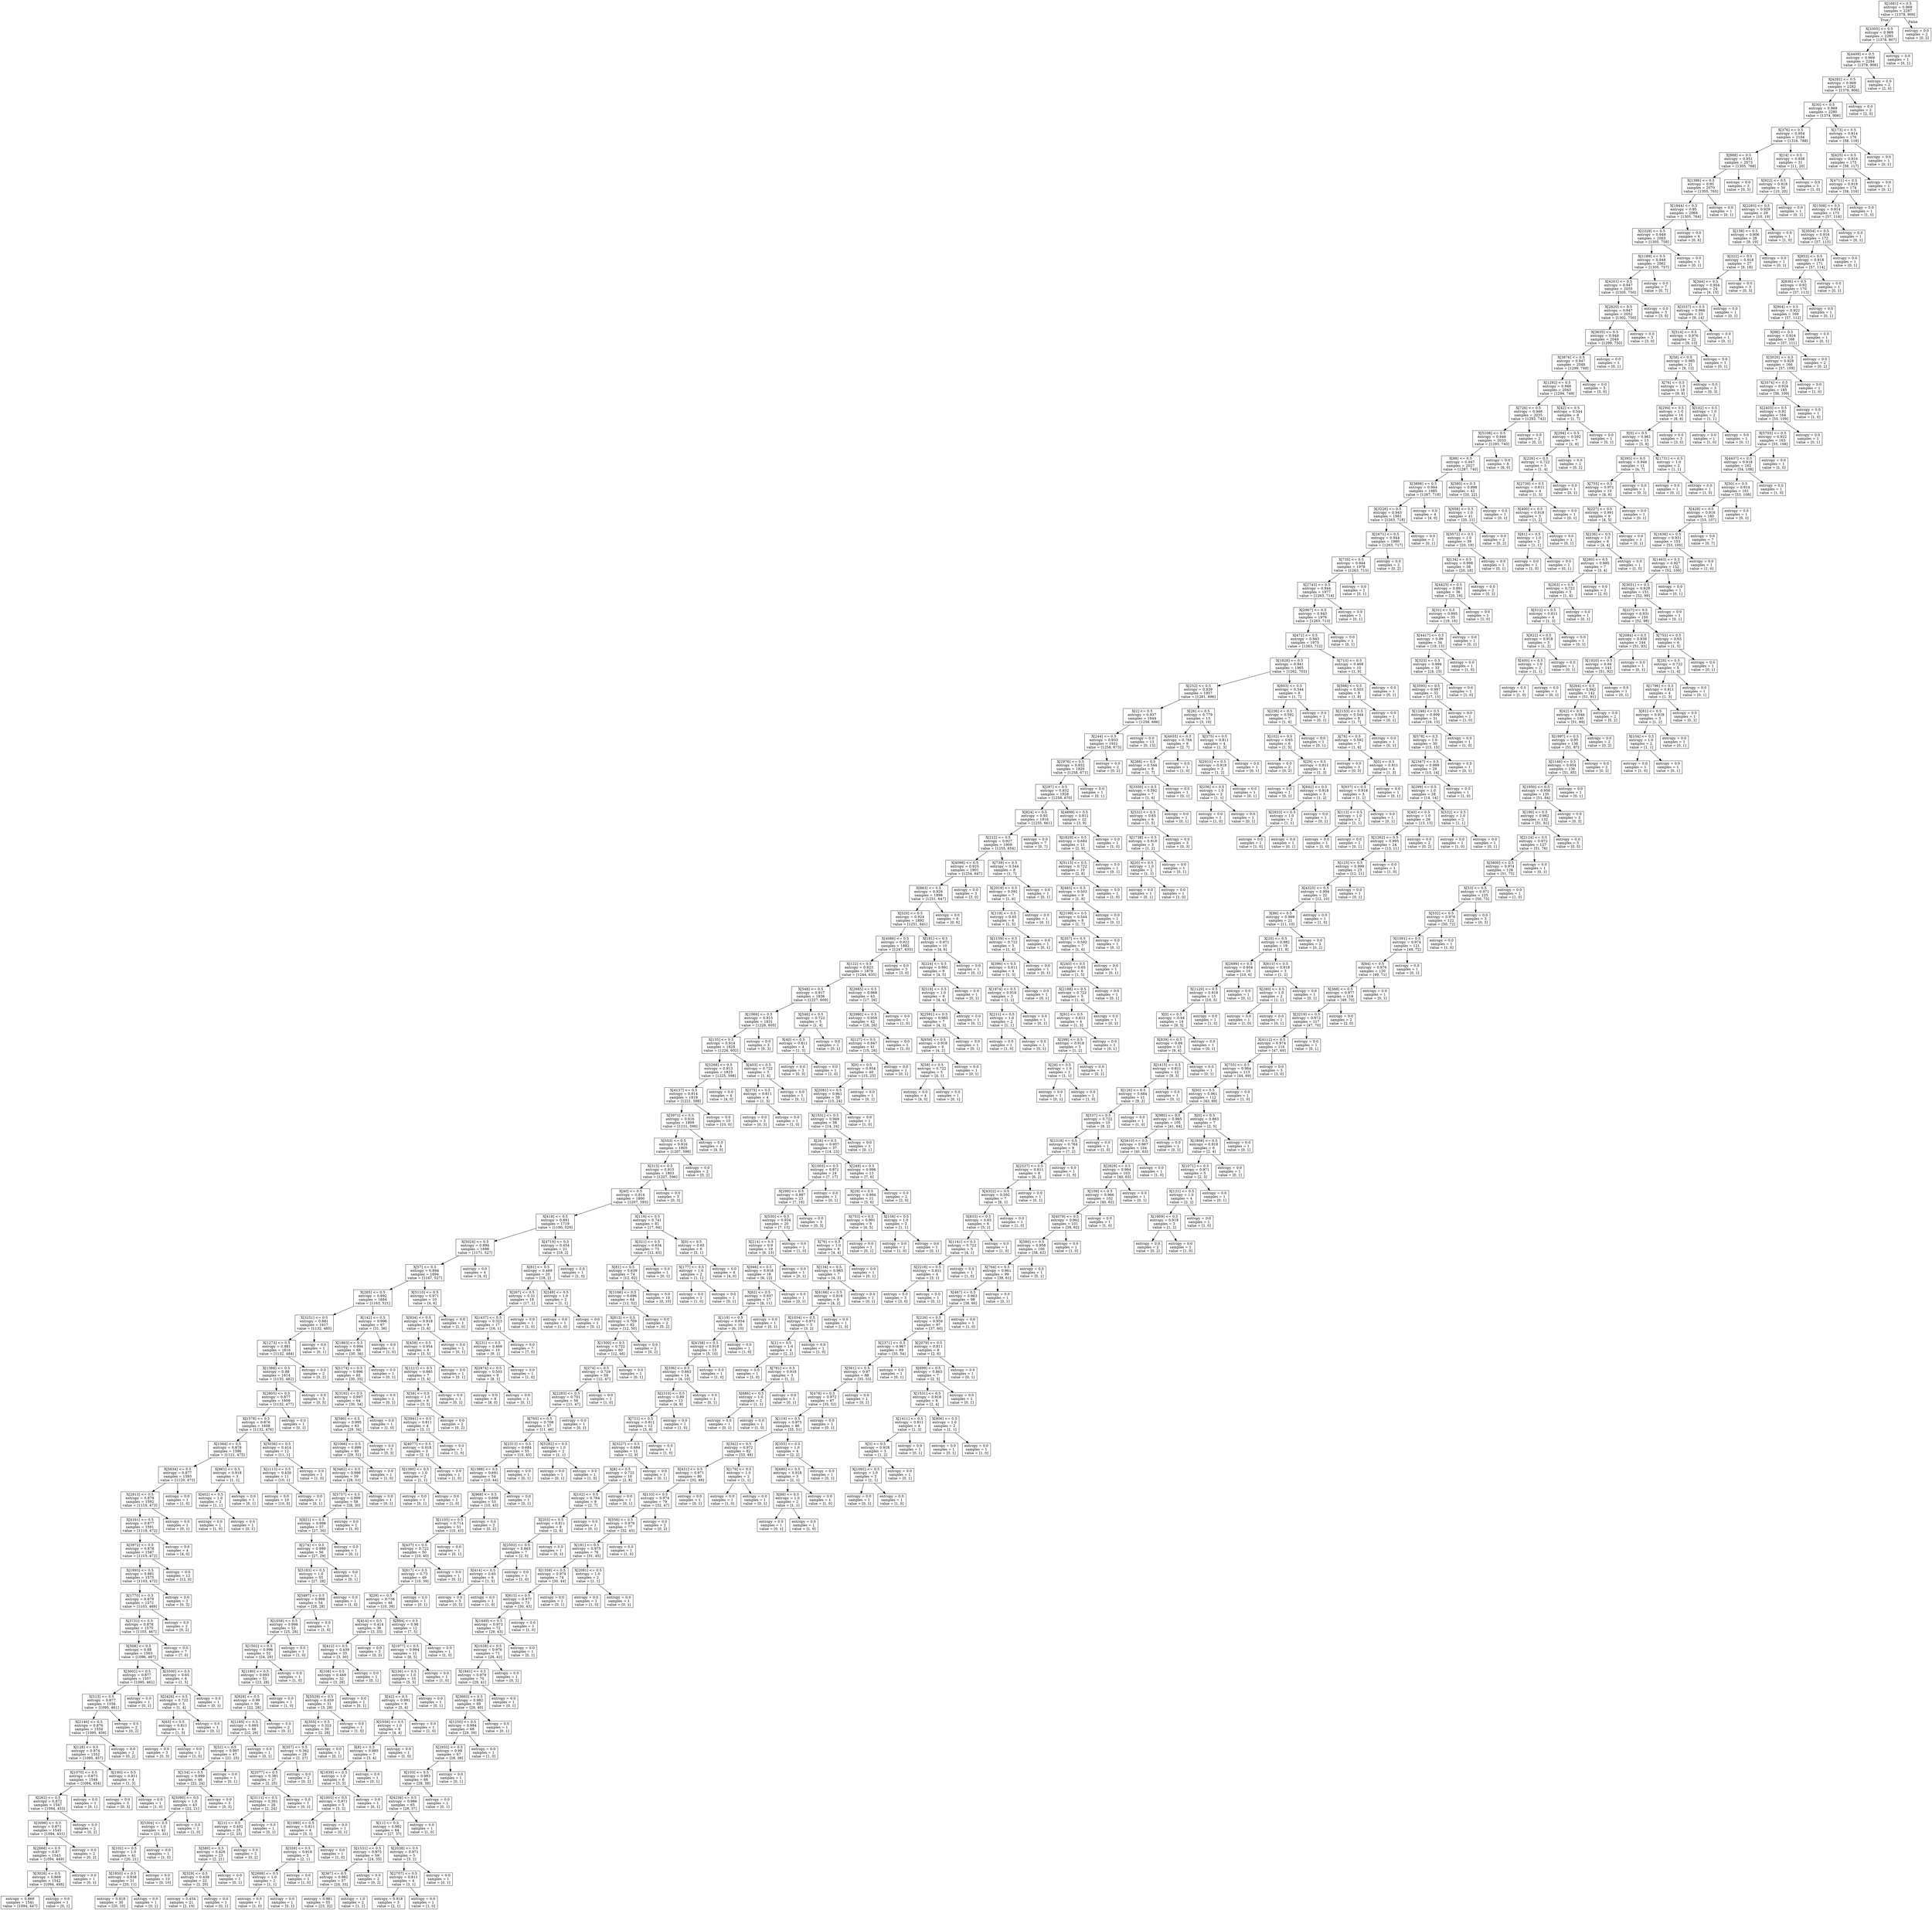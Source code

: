 digraph Tree {
node [shape=box] ;
0 [label="X[1681] <= 0.5\nentropy = 0.969\nsamples = 2287\nvalue = [1378, 909]"] ;
1 [label="X[3305] <= 0.5\nentropy = 0.969\nsamples = 2285\nvalue = [1378, 907]"] ;
0 -> 1 [labeldistance=2.5, labelangle=45, headlabel="True"] ;
2 [label="X[4409] <= 0.5\nentropy = 0.969\nsamples = 2284\nvalue = [1378, 906]"] ;
1 -> 2 ;
3 [label="X[4282] <= 0.5\nentropy = 0.969\nsamples = 2282\nvalue = [1376, 906]"] ;
2 -> 3 ;
4 [label="X[30] <= 0.5\nentropy = 0.969\nsamples = 2280\nvalue = [1374, 906]"] ;
3 -> 4 ;
5 [label="X[376] <= 0.5\nentropy = 0.954\nsamples = 2104\nvalue = [1316, 788]"] ;
4 -> 5 ;
6 [label="X[888] <= 0.5\nentropy = 0.951\nsamples = 2073\nvalue = [1305, 768]"] ;
5 -> 6 ;
7 [label="X[1386] <= 0.5\nentropy = 0.95\nsamples = 2070\nvalue = [1305, 765]"] ;
6 -> 7 ;
8 [label="X[1944] <= 0.5\nentropy = 0.95\nsamples = 2069\nvalue = [1305, 764]"] ;
7 -> 8 ;
9 [label="X[2329] <= 0.5\nentropy = 0.949\nsamples = 2063\nvalue = [1305, 758]"] ;
8 -> 9 ;
10 [label="X[1189] <= 0.5\nentropy = 0.948\nsamples = 2062\nvalue = [1305, 757]"] ;
9 -> 10 ;
11 [label="X[4201] <= 0.5\nentropy = 0.947\nsamples = 2055\nvalue = [1305, 750]"] ;
10 -> 11 ;
12 [label="X[2820] <= 0.5\nentropy = 0.947\nsamples = 2052\nvalue = [1302, 750]"] ;
11 -> 12 ;
13 [label="X[3635] <= 0.5\nentropy = 0.948\nsamples = 2049\nvalue = [1299, 750]"] ;
12 -> 13 ;
14 [label="X[3876] <= 0.5\nentropy = 0.947\nsamples = 2048\nvalue = [1299, 749]"] ;
13 -> 14 ;
15 [label="X[1292] <= 0.5\nentropy = 0.948\nsamples = 2043\nvalue = [1294, 749]"] ;
14 -> 15 ;
16 [label="X[726] <= 0.5\nentropy = 0.946\nsamples = 2035\nvalue = [1293, 742]"] ;
15 -> 16 ;
17 [label="X[5108] <= 0.5\nentropy = 0.946\nsamples = 2033\nvalue = [1293, 740]"] ;
16 -> 17 ;
18 [label="X[88] <= 0.5\nentropy = 0.947\nsamples = 2027\nvalue = [1287, 740]"] ;
17 -> 18 ;
19 [label="X[3898] <= 0.5\nentropy = 0.944\nsamples = 1985\nvalue = [1267, 718]"] ;
18 -> 19 ;
20 [label="X[3226] <= 0.5\nentropy = 0.945\nsamples = 1981\nvalue = [1263, 718]"] ;
19 -> 20 ;
21 [label="X[2671] <= 0.5\nentropy = 0.944\nsamples = 1980\nvalue = [1263, 717]"] ;
20 -> 21 ;
22 [label="X[735] <= 0.5\nentropy = 0.944\nsamples = 1978\nvalue = [1263, 715]"] ;
21 -> 22 ;
23 [label="X[2743] <= 0.5\nentropy = 0.944\nsamples = 1977\nvalue = [1263, 714]"] ;
22 -> 23 ;
24 [label="X[2967] <= 0.5\nentropy = 0.943\nsamples = 1976\nvalue = [1263, 713]"] ;
23 -> 24 ;
25 [label="X[472] <= 0.5\nentropy = 0.943\nsamples = 1975\nvalue = [1263, 712]"] ;
24 -> 25 ;
26 [label="X[1628] <= 0.5\nentropy = 0.941\nsamples = 1965\nvalue = [1262, 703]"] ;
25 -> 26 ;
27 [label="X[252] <= 0.5\nentropy = 0.939\nsamples = 1957\nvalue = [1261, 696]"] ;
26 -> 27 ;
28 [label="X[2] <= 0.5\nentropy = 0.937\nsamples = 1944\nvalue = [1258, 686]"] ;
27 -> 28 ;
29 [label="X[244] <= 0.5\nentropy = 0.933\nsamples = 1931\nvalue = [1258, 673]"] ;
28 -> 29 ;
30 [label="X[2976] <= 0.5\nentropy = 0.932\nsamples = 1929\nvalue = [1258, 671]"] ;
29 -> 30 ;
31 [label="X[297] <= 0.5\nentropy = 0.932\nsamples = 1928\nvalue = [1258, 670]"] ;
30 -> 31 ;
32 [label="X[824] <= 0.5\nentropy = 0.93\nsamples = 1916\nvalue = [1255, 661]"] ;
31 -> 32 ;
33 [label="X[212] <= 0.5\nentropy = 0.927\nsamples = 1909\nvalue = [1255, 654]"] ;
32 -> 33 ;
34 [label="X[4098] <= 0.5\nentropy = 0.925\nsamples = 1901\nvalue = [1254, 647]"] ;
33 -> 34 ;
35 [label="X[863] <= 0.5\nentropy = 0.926\nsamples = 1898\nvalue = [1251, 647]"] ;
34 -> 35 ;
36 [label="X[520] <= 0.5\nentropy = 0.924\nsamples = 1892\nvalue = [1251, 641]"] ;
35 -> 36 ;
37 [label="X[4086] <= 0.5\nentropy = 0.922\nsamples = 1882\nvalue = [1247, 635]"] ;
36 -> 37 ;
38 [label="X[122] <= 0.5\nentropy = 0.923\nsamples = 1879\nvalue = [1244, 635]"] ;
37 -> 38 ;
39 [label="X[548] <= 0.5\nentropy = 0.917\nsamples = 1836\nvalue = [1227, 609]"] ;
38 -> 39 ;
40 [label="X[1069] <= 0.5\nentropy = 0.915\nsamples = 1831\nvalue = [1226, 605]"] ;
39 -> 40 ;
41 [label="X[135] <= 0.5\nentropy = 0.914\nsamples = 1828\nvalue = [1226, 602]"] ;
40 -> 41 ;
42 [label="X[5268] <= 0.5\nentropy = 0.913\nsamples = 1823\nvalue = [1225, 598]"] ;
41 -> 42 ;
43 [label="X[4137] <= 0.5\nentropy = 0.914\nsamples = 1819\nvalue = [1221, 598]"] ;
42 -> 43 ;
44 [label="X[3971] <= 0.5\nentropy = 0.916\nsamples = 1809\nvalue = [1211, 598]"] ;
43 -> 44 ;
45 [label="X[553] <= 0.5\nentropy = 0.916\nsamples = 1805\nvalue = [1207, 598]"] ;
44 -> 45 ;
46 [label="X[315] <= 0.5\nentropy = 0.915\nsamples = 1803\nvalue = [1207, 596]"] ;
45 -> 46 ;
47 [label="X[40] <= 0.5\nentropy = 0.914\nsamples = 1800\nvalue = [1207, 593]"] ;
46 -> 47 ;
48 [label="X[418] <= 0.5\nentropy = 0.891\nsamples = 1719\nvalue = [1190, 529]"] ;
47 -> 48 ;
49 [label="X[5024] <= 0.5\nentropy = 0.894\nsamples = 1698\nvalue = [1171, 527]"] ;
48 -> 49 ;
50 [label="X[57] <= 0.5\nentropy = 0.894\nsamples = 1694\nvalue = [1167, 527]"] ;
49 -> 50 ;
51 [label="X[285] <= 0.5\nentropy = 0.892\nsamples = 1684\nvalue = [1163, 521]"] ;
50 -> 51 ;
52 [label="X[3251] <= 0.5\nentropy = 0.881\nsamples = 1617\nvalue = [1132, 485]"] ;
51 -> 52 ;
53 [label="X[1273] <= 0.5\nentropy = 0.881\nsamples = 1616\nvalue = [1132, 484]"] ;
52 -> 53 ;
54 [label="X[1388] <= 0.5\nentropy = 0.88\nsamples = 1614\nvalue = [1132, 482]"] ;
53 -> 54 ;
55 [label="X[2805] <= 0.5\nentropy = 0.877\nsamples = 1609\nvalue = [1132, 477]"] ;
54 -> 55 ;
56 [label="X[1578] <= 0.5\nentropy = 0.876\nsamples = 1608\nvalue = [1132, 476]"] ;
55 -> 56 ;
57 [label="X[1564] <= 0.5\nentropy = 0.878\nsamples = 1596\nvalue = [1121, 475]"] ;
56 -> 57 ;
58 [label="X[5634] <= 0.5\nentropy = 0.877\nsamples = 1593\nvalue = [1120, 473]"] ;
57 -> 58 ;
59 [label="X[2813] <= 0.5\nentropy = 0.878\nsamples = 1592\nvalue = [1119, 473]"] ;
58 -> 59 ;
60 [label="X[4161] <= 0.5\nentropy = 0.877\nsamples = 1591\nvalue = [1119, 472]"] ;
59 -> 60 ;
61 [label="X[3972] <= 0.5\nentropy = 0.878\nsamples = 1587\nvalue = [1115, 472]"] ;
60 -> 61 ;
62 [label="X[1993] <= 0.5\nentropy = 0.881\nsamples = 1575\nvalue = [1103, 472]"] ;
61 -> 62 ;
63 [label="X[1770] <= 0.5\nentropy = 0.879\nsamples = 1572\nvalue = [1103, 469]"] ;
62 -> 63 ;
64 [label="X[3731] <= 0.5\nentropy = 0.878\nsamples = 1570\nvalue = [1103, 467]"] ;
63 -> 64 ;
65 [label="X[508] <= 0.5\nentropy = 0.88\nsamples = 1563\nvalue = [1096, 467]"] ;
64 -> 65 ;
66 [label="X[3602] <= 0.5\nentropy = 0.877\nsamples = 1557\nvalue = [1095, 462]"] ;
65 -> 66 ;
67 [label="X[513] <= 0.5\nentropy = 0.877\nsamples = 1556\nvalue = [1095, 461]"] ;
66 -> 67 ;
68 [label="X[2140] <= 0.5\nentropy = 0.876\nsamples = 1554\nvalue = [1095, 459]"] ;
67 -> 68 ;
69 [label="X[128] <= 0.5\nentropy = 0.874\nsamples = 1552\nvalue = [1095, 457]"] ;
68 -> 69 ;
70 [label="X[1070] <= 0.5\nentropy = 0.873\nsamples = 1548\nvalue = [1094, 454]"] ;
69 -> 70 ;
71 [label="X[262] <= 0.5\nentropy = 0.872\nsamples = 1547\nvalue = [1094, 453]"] ;
70 -> 71 ;
72 [label="X[3096] <= 0.5\nentropy = 0.871\nsamples = 1545\nvalue = [1094, 451]"] ;
71 -> 72 ;
73 [label="X[2668] <= 0.5\nentropy = 0.87\nsamples = 1543\nvalue = [1094, 449]"] ;
72 -> 73 ;
74 [label="X[3026] <= 0.5\nentropy = 0.869\nsamples = 1542\nvalue = [1094, 448]"] ;
73 -> 74 ;
75 [label="entropy = 0.869\nsamples = 1541\nvalue = [1094, 447]"] ;
74 -> 75 ;
76 [label="entropy = 0.0\nsamples = 1\nvalue = [0, 1]"] ;
74 -> 76 ;
77 [label="entropy = 0.0\nsamples = 1\nvalue = [0, 1]"] ;
73 -> 77 ;
78 [label="entropy = 0.0\nsamples = 2\nvalue = [0, 2]"] ;
72 -> 78 ;
79 [label="entropy = 0.0\nsamples = 2\nvalue = [0, 2]"] ;
71 -> 79 ;
80 [label="entropy = 0.0\nsamples = 1\nvalue = [0, 1]"] ;
70 -> 80 ;
81 [label="X[190] <= 0.5\nentropy = 0.811\nsamples = 4\nvalue = [1, 3]"] ;
69 -> 81 ;
82 [label="entropy = 0.0\nsamples = 3\nvalue = [0, 3]"] ;
81 -> 82 ;
83 [label="entropy = 0.0\nsamples = 1\nvalue = [1, 0]"] ;
81 -> 83 ;
84 [label="entropy = 0.0\nsamples = 2\nvalue = [0, 2]"] ;
68 -> 84 ;
85 [label="entropy = 0.0\nsamples = 2\nvalue = [0, 2]"] ;
67 -> 85 ;
86 [label="entropy = 0.0\nsamples = 1\nvalue = [0, 1]"] ;
66 -> 86 ;
87 [label="X[3500] <= 0.5\nentropy = 0.65\nsamples = 6\nvalue = [1, 5]"] ;
65 -> 87 ;
88 [label="X[2426] <= 0.5\nentropy = 0.722\nsamples = 5\nvalue = [1, 4]"] ;
87 -> 88 ;
89 [label="X[63] <= 0.5\nentropy = 0.811\nsamples = 4\nvalue = [1, 3]"] ;
88 -> 89 ;
90 [label="entropy = 0.0\nsamples = 3\nvalue = [0, 3]"] ;
89 -> 90 ;
91 [label="entropy = 0.0\nsamples = 1\nvalue = [1, 0]"] ;
89 -> 91 ;
92 [label="entropy = 0.0\nsamples = 1\nvalue = [0, 1]"] ;
88 -> 92 ;
93 [label="entropy = 0.0\nsamples = 1\nvalue = [0, 1]"] ;
87 -> 93 ;
94 [label="entropy = 0.0\nsamples = 7\nvalue = [7, 0]"] ;
64 -> 94 ;
95 [label="entropy = 0.0\nsamples = 2\nvalue = [0, 2]"] ;
63 -> 95 ;
96 [label="entropy = 0.0\nsamples = 3\nvalue = [0, 3]"] ;
62 -> 96 ;
97 [label="entropy = 0.0\nsamples = 12\nvalue = [12, 0]"] ;
61 -> 97 ;
98 [label="entropy = 0.0\nsamples = 4\nvalue = [4, 0]"] ;
60 -> 98 ;
99 [label="entropy = 0.0\nsamples = 1\nvalue = [0, 1]"] ;
59 -> 99 ;
100 [label="entropy = 0.0\nsamples = 1\nvalue = [1, 0]"] ;
58 -> 100 ;
101 [label="X[861] <= 0.5\nentropy = 0.918\nsamples = 3\nvalue = [1, 2]"] ;
57 -> 101 ;
102 [label="X[402] <= 0.5\nentropy = 1.0\nsamples = 2\nvalue = [1, 1]"] ;
101 -> 102 ;
103 [label="entropy = 0.0\nsamples = 1\nvalue = [1, 0]"] ;
102 -> 103 ;
104 [label="entropy = 0.0\nsamples = 1\nvalue = [0, 1]"] ;
102 -> 104 ;
105 [label="entropy = 0.0\nsamples = 1\nvalue = [0, 1]"] ;
101 -> 105 ;
106 [label="X[5036] <= 0.5\nentropy = 0.414\nsamples = 12\nvalue = [11, 1]"] ;
56 -> 106 ;
107 [label="X[1113] <= 0.5\nentropy = 0.439\nsamples = 11\nvalue = [10, 1]"] ;
106 -> 107 ;
108 [label="entropy = 0.0\nsamples = 10\nvalue = [10, 0]"] ;
107 -> 108 ;
109 [label="entropy = 0.0\nsamples = 1\nvalue = [0, 1]"] ;
107 -> 109 ;
110 [label="entropy = 0.0\nsamples = 1\nvalue = [1, 0]"] ;
106 -> 110 ;
111 [label="entropy = 0.0\nsamples = 1\nvalue = [0, 1]"] ;
55 -> 111 ;
112 [label="entropy = 0.0\nsamples = 5\nvalue = [0, 5]"] ;
54 -> 112 ;
113 [label="entropy = 0.0\nsamples = 2\nvalue = [0, 2]"] ;
53 -> 113 ;
114 [label="entropy = 0.0\nsamples = 1\nvalue = [0, 1]"] ;
52 -> 114 ;
115 [label="X[142] <= 0.5\nentropy = 0.996\nsamples = 67\nvalue = [31, 36]"] ;
51 -> 115 ;
116 [label="X[1863] <= 0.5\nentropy = 0.994\nsamples = 66\nvalue = [30, 36]"] ;
115 -> 116 ;
117 [label="X[1174] <= 0.5\nentropy = 0.996\nsamples = 65\nvalue = [30, 35]"] ;
116 -> 117 ;
118 [label="X[3192] <= 0.5\nentropy = 0.997\nsamples = 64\nvalue = [30, 34]"] ;
117 -> 118 ;
119 [label="X[580] <= 0.5\nentropy = 0.995\nsamples = 63\nvalue = [29, 34]"] ;
118 -> 119 ;
120 [label="X[1066] <= 0.5\nentropy = 0.999\nsamples = 60\nvalue = [29, 31]"] ;
119 -> 120 ;
121 [label="X[3462] <= 0.5\nentropy = 0.998\nsamples = 59\nvalue = [28, 31]"] ;
120 -> 121 ;
122 [label="X[5757] <= 0.5\nentropy = 0.999\nsamples = 58\nvalue = [28, 30]"] ;
121 -> 122 ;
123 [label="X[821] <= 0.5\nentropy = 0.998\nsamples = 57\nvalue = [27, 30]"] ;
122 -> 123 ;
124 [label="X[274] <= 0.5\nentropy = 0.999\nsamples = 56\nvalue = [27, 29]"] ;
123 -> 124 ;
125 [label="X[5183] <= 0.5\nentropy = 1.0\nsamples = 55\nvalue = [27, 28]"] ;
124 -> 125 ;
126 [label="X[5497] <= 0.5\nentropy = 0.999\nsamples = 54\nvalue = [26, 28]"] ;
125 -> 126 ;
127 [label="X[1058] <= 0.5\nentropy = 0.998\nsamples = 53\nvalue = [25, 28]"] ;
126 -> 127 ;
128 [label="X[1502] <= 0.5\nentropy = 0.996\nsamples = 52\nvalue = [24, 28]"] ;
127 -> 128 ;
129 [label="X[2180] <= 0.5\nentropy = 0.993\nsamples = 51\nvalue = [23, 28]"] ;
128 -> 129 ;
130 [label="X[828] <= 0.5\nentropy = 0.99\nsamples = 50\nvalue = [22, 28]"] ;
129 -> 130 ;
131 [label="X[2185] <= 0.5\nentropy = 0.995\nsamples = 48\nvalue = [22, 26]"] ;
130 -> 131 ;
132 [label="X[52] <= 0.5\nentropy = 0.997\nsamples = 47\nvalue = [22, 25]"] ;
131 -> 132 ;
133 [label="X[134] <= 0.5\nentropy = 0.999\nsamples = 46\nvalue = [22, 24]"] ;
132 -> 133 ;
134 [label="X[5090] <= 0.5\nentropy = 1.0\nsamples = 43\nvalue = [22, 21]"] ;
133 -> 134 ;
135 [label="X[5304] <= 0.5\nentropy = 1.0\nsamples = 42\nvalue = [21, 21]"] ;
134 -> 135 ;
136 [label="X[102] <= 0.5\nentropy = 1.0\nsamples = 41\nvalue = [20, 21]"] ;
135 -> 136 ;
137 [label="X[1850] <= 0.5\nentropy = 0.938\nsamples = 31\nvalue = [20, 11]"] ;
136 -> 137 ;
138 [label="entropy = 0.918\nsamples = 30\nvalue = [20, 10]"] ;
137 -> 138 ;
139 [label="entropy = 0.0\nsamples = 1\nvalue = [0, 1]"] ;
137 -> 139 ;
140 [label="entropy = 0.0\nsamples = 10\nvalue = [0, 10]"] ;
136 -> 140 ;
141 [label="entropy = 0.0\nsamples = 1\nvalue = [1, 0]"] ;
135 -> 141 ;
142 [label="entropy = 0.0\nsamples = 1\nvalue = [1, 0]"] ;
134 -> 142 ;
143 [label="entropy = 0.0\nsamples = 3\nvalue = [0, 3]"] ;
133 -> 143 ;
144 [label="entropy = 0.0\nsamples = 1\nvalue = [0, 1]"] ;
132 -> 144 ;
145 [label="entropy = 0.0\nsamples = 1\nvalue = [0, 1]"] ;
131 -> 145 ;
146 [label="entropy = 0.0\nsamples = 2\nvalue = [0, 2]"] ;
130 -> 146 ;
147 [label="entropy = 0.0\nsamples = 1\nvalue = [1, 0]"] ;
129 -> 147 ;
148 [label="entropy = 0.0\nsamples = 1\nvalue = [1, 0]"] ;
128 -> 148 ;
149 [label="entropy = 0.0\nsamples = 1\nvalue = [1, 0]"] ;
127 -> 149 ;
150 [label="entropy = 0.0\nsamples = 1\nvalue = [1, 0]"] ;
126 -> 150 ;
151 [label="entropy = 0.0\nsamples = 1\nvalue = [1, 0]"] ;
125 -> 151 ;
152 [label="entropy = 0.0\nsamples = 1\nvalue = [0, 1]"] ;
124 -> 152 ;
153 [label="entropy = 0.0\nsamples = 1\nvalue = [0, 1]"] ;
123 -> 153 ;
154 [label="entropy = 0.0\nsamples = 1\nvalue = [1, 0]"] ;
122 -> 154 ;
155 [label="entropy = 0.0\nsamples = 1\nvalue = [0, 1]"] ;
121 -> 155 ;
156 [label="entropy = 0.0\nsamples = 1\nvalue = [1, 0]"] ;
120 -> 156 ;
157 [label="entropy = 0.0\nsamples = 3\nvalue = [0, 3]"] ;
119 -> 157 ;
158 [label="entropy = 0.0\nsamples = 1\nvalue = [1, 0]"] ;
118 -> 158 ;
159 [label="entropy = 0.0\nsamples = 1\nvalue = [0, 1]"] ;
117 -> 159 ;
160 [label="entropy = 0.0\nsamples = 1\nvalue = [0, 1]"] ;
116 -> 160 ;
161 [label="entropy = 0.0\nsamples = 1\nvalue = [1, 0]"] ;
115 -> 161 ;
162 [label="X[5110] <= 0.5\nentropy = 0.971\nsamples = 10\nvalue = [4, 6]"] ;
50 -> 162 ;
163 [label="X[934] <= 0.5\nentropy = 0.918\nsamples = 9\nvalue = [3, 6]"] ;
162 -> 163 ;
164 [label="X[458] <= 0.5\nentropy = 0.954\nsamples = 8\nvalue = [3, 5]"] ;
163 -> 164 ;
165 [label="X[1111] <= 0.5\nentropy = 0.985\nsamples = 7\nvalue = [3, 4]"] ;
164 -> 165 ;
166 [label="X[56] <= 0.5\nentropy = 1.0\nsamples = 6\nvalue = [3, 3]"] ;
165 -> 166 ;
167 [label="X[3941] <= 0.5\nentropy = 0.811\nsamples = 4\nvalue = [3, 1]"] ;
166 -> 167 ;
168 [label="X[4077] <= 0.5\nentropy = 0.918\nsamples = 3\nvalue = [2, 1]"] ;
167 -> 168 ;
169 [label="X[1380] <= 0.5\nentropy = 1.0\nsamples = 2\nvalue = [1, 1]"] ;
168 -> 169 ;
170 [label="entropy = 0.0\nsamples = 1\nvalue = [0, 1]"] ;
169 -> 170 ;
171 [label="entropy = 0.0\nsamples = 1\nvalue = [1, 0]"] ;
169 -> 171 ;
172 [label="entropy = 0.0\nsamples = 1\nvalue = [1, 0]"] ;
168 -> 172 ;
173 [label="entropy = 0.0\nsamples = 1\nvalue = [1, 0]"] ;
167 -> 173 ;
174 [label="entropy = 0.0\nsamples = 2\nvalue = [0, 2]"] ;
166 -> 174 ;
175 [label="entropy = 0.0\nsamples = 1\nvalue = [0, 1]"] ;
165 -> 175 ;
176 [label="entropy = 0.0\nsamples = 1\nvalue = [0, 1]"] ;
164 -> 176 ;
177 [label="entropy = 0.0\nsamples = 1\nvalue = [0, 1]"] ;
163 -> 177 ;
178 [label="entropy = 0.0\nsamples = 1\nvalue = [1, 0]"] ;
162 -> 178 ;
179 [label="entropy = 0.0\nsamples = 4\nvalue = [4, 0]"] ;
49 -> 179 ;
180 [label="X[4719] <= 0.5\nentropy = 0.454\nsamples = 21\nvalue = [19, 2]"] ;
48 -> 180 ;
181 [label="X[81] <= 0.5\nentropy = 0.469\nsamples = 20\nvalue = [18, 2]"] ;
180 -> 181 ;
182 [label="X[267] <= 0.5\nentropy = 0.31\nsamples = 18\nvalue = [17, 1]"] ;
181 -> 182 ;
183 [label="X[1437] <= 0.5\nentropy = 0.323\nsamples = 17\nvalue = [16, 1]"] ;
182 -> 183 ;
184 [label="X[231] <= 0.5\nentropy = 0.469\nsamples = 10\nvalue = [9, 1]"] ;
183 -> 184 ;
185 [label="X[2874] <= 0.5\nentropy = 0.503\nsamples = 9\nvalue = [8, 1]"] ;
184 -> 185 ;
186 [label="entropy = 0.0\nsamples = 8\nvalue = [8, 0]"] ;
185 -> 186 ;
187 [label="entropy = 0.0\nsamples = 1\nvalue = [0, 1]"] ;
185 -> 187 ;
188 [label="entropy = 0.0\nsamples = 1\nvalue = [1, 0]"] ;
184 -> 188 ;
189 [label="entropy = 0.0\nsamples = 7\nvalue = [7, 0]"] ;
183 -> 189 ;
190 [label="entropy = 0.0\nsamples = 1\nvalue = [1, 0]"] ;
182 -> 190 ;
191 [label="X[249] <= 0.5\nentropy = 1.0\nsamples = 2\nvalue = [1, 1]"] ;
181 -> 191 ;
192 [label="entropy = 0.0\nsamples = 1\nvalue = [1, 0]"] ;
191 -> 192 ;
193 [label="entropy = 0.0\nsamples = 1\nvalue = [0, 1]"] ;
191 -> 193 ;
194 [label="entropy = 0.0\nsamples = 1\nvalue = [1, 0]"] ;
180 -> 194 ;
195 [label="X[119] <= 0.5\nentropy = 0.741\nsamples = 81\nvalue = [17, 64]"] ;
47 -> 195 ;
196 [label="X[321] <= 0.5\nentropy = 0.634\nsamples = 75\nvalue = [12, 63]"] ;
195 -> 196 ;
197 [label="X[81] <= 0.5\nentropy = 0.639\nsamples = 74\nvalue = [12, 62]"] ;
196 -> 197 ;
198 [label="X[1166] <= 0.5\nentropy = 0.696\nsamples = 64\nvalue = [12, 52]"] ;
197 -> 198 ;
199 [label="X[813] <= 0.5\nentropy = 0.709\nsamples = 62\nvalue = [12, 50]"] ;
198 -> 199 ;
200 [label="X[1500] <= 0.5\nentropy = 0.722\nsamples = 60\nvalue = [12, 48]"] ;
199 -> 200 ;
201 [label="X[274] <= 0.5\nentropy = 0.729\nsamples = 59\nvalue = [12, 47]"] ;
200 -> 201 ;
202 [label="X[2283] <= 0.5\nentropy = 0.701\nsamples = 58\nvalue = [11, 47]"] ;
201 -> 202 ;
203 [label="X[765] <= 0.5\nentropy = 0.708\nsamples = 57\nvalue = [11, 46]"] ;
202 -> 203 ;
204 [label="X[2313] <= 0.5\nentropy = 0.684\nsamples = 55\nvalue = [10, 45]"] ;
203 -> 204 ;
205 [label="X[1388] <= 0.5\nentropy = 0.691\nsamples = 54\nvalue = [10, 44]"] ;
204 -> 205 ;
206 [label="X[968] <= 0.5\nentropy = 0.699\nsamples = 53\nvalue = [10, 43]"] ;
205 -> 206 ;
207 [label="X[1105] <= 0.5\nentropy = 0.714\nsamples = 51\nvalue = [10, 41]"] ;
206 -> 207 ;
208 [label="X[437] <= 0.5\nentropy = 0.722\nsamples = 50\nvalue = [10, 40]"] ;
207 -> 208 ;
209 [label="X[817] <= 0.5\nentropy = 0.73\nsamples = 49\nvalue = [10, 39]"] ;
208 -> 209 ;
210 [label="X[29] <= 0.5\nentropy = 0.738\nsamples = 48\nvalue = [10, 38]"] ;
209 -> 210 ;
211 [label="X[414] <= 0.5\nentropy = 0.414\nsamples = 36\nvalue = [3, 33]"] ;
210 -> 211 ;
212 [label="X[412] <= 0.5\nentropy = 0.439\nsamples = 33\nvalue = [3, 30]"] ;
211 -> 212 ;
213 [label="X[108] <= 0.5\nentropy = 0.449\nsamples = 32\nvalue = [3, 29]"] ;
212 -> 213 ;
214 [label="X[5529] <= 0.5\nentropy = 0.459\nsamples = 31\nvalue = [3, 28]"] ;
213 -> 214 ;
215 [label="X[355] <= 0.5\nentropy = 0.353\nsamples = 30\nvalue = [2, 28]"] ;
214 -> 215 ;
216 [label="X[357] <= 0.5\nentropy = 0.362\nsamples = 29\nvalue = [2, 27]"] ;
215 -> 216 ;
217 [label="X[2077] <= 0.5\nentropy = 0.381\nsamples = 27\nvalue = [2, 25]"] ;
216 -> 217 ;
218 [label="X[3111] <= 0.5\nentropy = 0.391\nsamples = 26\nvalue = [2, 24]"] ;
217 -> 218 ;
219 [label="X[21] <= 0.5\nentropy = 0.402\nsamples = 25\nvalue = [2, 23]"] ;
218 -> 219 ;
220 [label="X[580] <= 0.5\nentropy = 0.426\nsamples = 23\nvalue = [2, 21]"] ;
219 -> 220 ;
221 [label="X[329] <= 0.5\nentropy = 0.439\nsamples = 22\nvalue = [2, 20]"] ;
220 -> 221 ;
222 [label="entropy = 0.454\nsamples = 21\nvalue = [2, 19]"] ;
221 -> 222 ;
223 [label="entropy = 0.0\nsamples = 1\nvalue = [0, 1]"] ;
221 -> 223 ;
224 [label="entropy = 0.0\nsamples = 1\nvalue = [0, 1]"] ;
220 -> 224 ;
225 [label="entropy = 0.0\nsamples = 2\nvalue = [0, 2]"] ;
219 -> 225 ;
226 [label="entropy = 0.0\nsamples = 1\nvalue = [0, 1]"] ;
218 -> 226 ;
227 [label="entropy = 0.0\nsamples = 1\nvalue = [0, 1]"] ;
217 -> 227 ;
228 [label="entropy = 0.0\nsamples = 2\nvalue = [0, 2]"] ;
216 -> 228 ;
229 [label="entropy = 0.0\nsamples = 1\nvalue = [0, 1]"] ;
215 -> 229 ;
230 [label="entropy = 0.0\nsamples = 1\nvalue = [1, 0]"] ;
214 -> 230 ;
231 [label="entropy = 0.0\nsamples = 1\nvalue = [0, 1]"] ;
213 -> 231 ;
232 [label="entropy = 0.0\nsamples = 1\nvalue = [0, 1]"] ;
212 -> 232 ;
233 [label="entropy = 0.0\nsamples = 3\nvalue = [0, 3]"] ;
211 -> 233 ;
234 [label="X[884] <= 0.5\nentropy = 0.98\nsamples = 12\nvalue = [7, 5]"] ;
210 -> 234 ;
235 [label="X[1977] <= 0.5\nentropy = 0.994\nsamples = 11\nvalue = [6, 5]"] ;
234 -> 235 ;
236 [label="X[236] <= 0.5\nentropy = 1.0\nsamples = 10\nvalue = [5, 5]"] ;
235 -> 236 ;
237 [label="X[42] <= 0.5\nentropy = 0.991\nsamples = 9\nvalue = [5, 4]"] ;
236 -> 237 ;
238 [label="X[1058] <= 0.5\nentropy = 1.0\nsamples = 8\nvalue = [4, 4]"] ;
237 -> 238 ;
239 [label="X[8] <= 0.5\nentropy = 0.985\nsamples = 7\nvalue = [3, 4]"] ;
238 -> 239 ;
240 [label="X[1639] <= 0.5\nentropy = 1.0\nsamples = 6\nvalue = [3, 3]"] ;
239 -> 240 ;
241 [label="X[1001] <= 0.5\nentropy = 0.971\nsamples = 5\nvalue = [3, 2]"] ;
240 -> 241 ;
242 [label="X[1080] <= 0.5\nentropy = 0.811\nsamples = 4\nvalue = [3, 1]"] ;
241 -> 242 ;
243 [label="X[559] <= 0.5\nentropy = 0.918\nsamples = 3\nvalue = [2, 1]"] ;
242 -> 243 ;
244 [label="X[2688] <= 0.5\nentropy = 1.0\nsamples = 2\nvalue = [1, 1]"] ;
243 -> 244 ;
245 [label="entropy = 0.0\nsamples = 1\nvalue = [1, 0]"] ;
244 -> 245 ;
246 [label="entropy = 0.0\nsamples = 1\nvalue = [0, 1]"] ;
244 -> 246 ;
247 [label="entropy = 0.0\nsamples = 1\nvalue = [1, 0]"] ;
243 -> 247 ;
248 [label="entropy = 0.0\nsamples = 1\nvalue = [1, 0]"] ;
242 -> 248 ;
249 [label="entropy = 0.0\nsamples = 1\nvalue = [0, 1]"] ;
241 -> 249 ;
250 [label="entropy = 0.0\nsamples = 1\nvalue = [0, 1]"] ;
240 -> 250 ;
251 [label="entropy = 0.0\nsamples = 1\nvalue = [0, 1]"] ;
239 -> 251 ;
252 [label="entropy = 0.0\nsamples = 1\nvalue = [1, 0]"] ;
238 -> 252 ;
253 [label="entropy = 0.0\nsamples = 1\nvalue = [1, 0]"] ;
237 -> 253 ;
254 [label="entropy = 0.0\nsamples = 1\nvalue = [0, 1]"] ;
236 -> 254 ;
255 [label="entropy = 0.0\nsamples = 1\nvalue = [1, 0]"] ;
235 -> 255 ;
256 [label="entropy = 0.0\nsamples = 1\nvalue = [1, 0]"] ;
234 -> 256 ;
257 [label="entropy = 0.0\nsamples = 1\nvalue = [0, 1]"] ;
209 -> 257 ;
258 [label="entropy = 0.0\nsamples = 1\nvalue = [0, 1]"] ;
208 -> 258 ;
259 [label="entropy = 0.0\nsamples = 1\nvalue = [0, 1]"] ;
207 -> 259 ;
260 [label="entropy = 0.0\nsamples = 2\nvalue = [0, 2]"] ;
206 -> 260 ;
261 [label="entropy = 0.0\nsamples = 1\nvalue = [0, 1]"] ;
205 -> 261 ;
262 [label="entropy = 0.0\nsamples = 1\nvalue = [0, 1]"] ;
204 -> 262 ;
263 [label="X[5282] <= 0.5\nentropy = 1.0\nsamples = 2\nvalue = [1, 1]"] ;
203 -> 263 ;
264 [label="entropy = 0.0\nsamples = 1\nvalue = [0, 1]"] ;
263 -> 264 ;
265 [label="entropy = 0.0\nsamples = 1\nvalue = [1, 0]"] ;
263 -> 265 ;
266 [label="entropy = 0.0\nsamples = 1\nvalue = [0, 1]"] ;
202 -> 266 ;
267 [label="entropy = 0.0\nsamples = 1\nvalue = [1, 0]"] ;
201 -> 267 ;
268 [label="entropy = 0.0\nsamples = 1\nvalue = [0, 1]"] ;
200 -> 268 ;
269 [label="entropy = 0.0\nsamples = 2\nvalue = [0, 2]"] ;
199 -> 269 ;
270 [label="entropy = 0.0\nsamples = 2\nvalue = [0, 2]"] ;
198 -> 270 ;
271 [label="entropy = 0.0\nsamples = 10\nvalue = [0, 10]"] ;
197 -> 271 ;
272 [label="entropy = 0.0\nsamples = 1\nvalue = [0, 1]"] ;
196 -> 272 ;
273 [label="X[0] <= 0.5\nentropy = 0.65\nsamples = 6\nvalue = [5, 1]"] ;
195 -> 273 ;
274 [label="X[177] <= 0.5\nentropy = 1.0\nsamples = 2\nvalue = [1, 1]"] ;
273 -> 274 ;
275 [label="entropy = 0.0\nsamples = 1\nvalue = [1, 0]"] ;
274 -> 275 ;
276 [label="entropy = 0.0\nsamples = 1\nvalue = [0, 1]"] ;
274 -> 276 ;
277 [label="entropy = 0.0\nsamples = 4\nvalue = [4, 0]"] ;
273 -> 277 ;
278 [label="entropy = 0.0\nsamples = 3\nvalue = [0, 3]"] ;
46 -> 278 ;
279 [label="entropy = 0.0\nsamples = 2\nvalue = [0, 2]"] ;
45 -> 279 ;
280 [label="entropy = 0.0\nsamples = 4\nvalue = [4, 0]"] ;
44 -> 280 ;
281 [label="entropy = 0.0\nsamples = 10\nvalue = [10, 0]"] ;
43 -> 281 ;
282 [label="entropy = 0.0\nsamples = 4\nvalue = [4, 0]"] ;
42 -> 282 ;
283 [label="X[403] <= 0.5\nentropy = 0.722\nsamples = 5\nvalue = [1, 4]"] ;
41 -> 283 ;
284 [label="X[375] <= 0.5\nentropy = 0.811\nsamples = 4\nvalue = [1, 3]"] ;
283 -> 284 ;
285 [label="entropy = 0.0\nsamples = 3\nvalue = [0, 3]"] ;
284 -> 285 ;
286 [label="entropy = 0.0\nsamples = 1\nvalue = [1, 0]"] ;
284 -> 286 ;
287 [label="entropy = 0.0\nsamples = 1\nvalue = [0, 1]"] ;
283 -> 287 ;
288 [label="entropy = 0.0\nsamples = 3\nvalue = [0, 3]"] ;
40 -> 288 ;
289 [label="X[546] <= 0.5\nentropy = 0.722\nsamples = 5\nvalue = [1, 4]"] ;
39 -> 289 ;
290 [label="X[40] <= 0.5\nentropy = 0.811\nsamples = 4\nvalue = [1, 3]"] ;
289 -> 290 ;
291 [label="entropy = 0.0\nsamples = 3\nvalue = [0, 3]"] ;
290 -> 291 ;
292 [label="entropy = 0.0\nsamples = 1\nvalue = [1, 0]"] ;
290 -> 292 ;
293 [label="entropy = 0.0\nsamples = 1\nvalue = [0, 1]"] ;
289 -> 293 ;
294 [label="X[2685] <= 0.5\nentropy = 0.968\nsamples = 43\nvalue = [17, 26]"] ;
38 -> 294 ;
295 [label="X[2980] <= 0.5\nentropy = 0.959\nsamples = 42\nvalue = [16, 26]"] ;
294 -> 295 ;
296 [label="X[127] <= 0.5\nentropy = 0.947\nsamples = 41\nvalue = [15, 26]"] ;
295 -> 296 ;
297 [label="X[0] <= 0.5\nentropy = 0.954\nsamples = 40\nvalue = [15, 25]"] ;
296 -> 297 ;
298 [label="X[2081] <= 0.5\nentropy = 0.961\nsamples = 39\nvalue = [15, 24]"] ;
297 -> 298 ;
299 [label="X[1531] <= 0.5\nentropy = 0.949\nsamples = 38\nvalue = [14, 24]"] ;
298 -> 299 ;
300 [label="X[26] <= 0.5\nentropy = 0.957\nsamples = 37\nvalue = [14, 23]"] ;
299 -> 300 ;
301 [label="X[1003] <= 0.5\nentropy = 0.871\nsamples = 24\nvalue = [7, 17]"] ;
300 -> 301 ;
302 [label="X[299] <= 0.5\nentropy = 0.887\nsamples = 23\nvalue = [7, 16]"] ;
301 -> 302 ;
303 [label="X[530] <= 0.5\nentropy = 0.934\nsamples = 20\nvalue = [7, 13]"] ;
302 -> 303 ;
304 [label="X[214] <= 0.5\nentropy = 0.9\nsamples = 19\nvalue = [6, 13]"] ;
303 -> 304 ;
305 [label="X[946] <= 0.5\nentropy = 0.918\nsamples = 18\nvalue = [6, 12]"] ;
304 -> 305 ;
306 [label="X[62] <= 0.5\nentropy = 0.937\nsamples = 17\nvalue = [6, 11]"] ;
305 -> 306 ;
307 [label="X[119] <= 0.5\nentropy = 0.954\nsamples = 16\nvalue = [6, 10]"] ;
306 -> 307 ;
308 [label="X[4158] <= 0.5\nentropy = 0.918\nsamples = 15\nvalue = [5, 10]"] ;
307 -> 308 ;
309 [label="X[336] <= 0.5\nentropy = 0.863\nsamples = 14\nvalue = [4, 10]"] ;
308 -> 309 ;
310 [label="X[2310] <= 0.5\nentropy = 0.89\nsamples = 13\nvalue = [4, 9]"] ;
309 -> 310 ;
311 [label="X[721] <= 0.5\nentropy = 0.811\nsamples = 12\nvalue = [3, 9]"] ;
310 -> 311 ;
312 [label="X[3227] <= 0.5\nentropy = 0.684\nsamples = 11\nvalue = [2, 9]"] ;
311 -> 312 ;
313 [label="X[8] <= 0.5\nentropy = 0.722\nsamples = 10\nvalue = [2, 8]"] ;
312 -> 313 ;
314 [label="X[102] <= 0.5\nentropy = 0.764\nsamples = 9\nvalue = [2, 7]"] ;
313 -> 314 ;
315 [label="X[203] <= 0.5\nentropy = 0.811\nsamples = 8\nvalue = [2, 6]"] ;
314 -> 315 ;
316 [label="X[2502] <= 0.5\nentropy = 0.863\nsamples = 7\nvalue = [2, 5]"] ;
315 -> 316 ;
317 [label="X[414] <= 0.5\nentropy = 0.65\nsamples = 6\nvalue = [1, 5]"] ;
316 -> 317 ;
318 [label="entropy = 0.0\nsamples = 5\nvalue = [0, 5]"] ;
317 -> 318 ;
319 [label="entropy = 0.0\nsamples = 1\nvalue = [1, 0]"] ;
317 -> 319 ;
320 [label="entropy = 0.0\nsamples = 1\nvalue = [1, 0]"] ;
316 -> 320 ;
321 [label="entropy = 0.0\nsamples = 1\nvalue = [0, 1]"] ;
315 -> 321 ;
322 [label="entropy = 0.0\nsamples = 1\nvalue = [0, 1]"] ;
314 -> 322 ;
323 [label="entropy = 0.0\nsamples = 1\nvalue = [0, 1]"] ;
313 -> 323 ;
324 [label="entropy = 0.0\nsamples = 1\nvalue = [0, 1]"] ;
312 -> 324 ;
325 [label="entropy = 0.0\nsamples = 1\nvalue = [1, 0]"] ;
311 -> 325 ;
326 [label="entropy = 0.0\nsamples = 1\nvalue = [1, 0]"] ;
310 -> 326 ;
327 [label="entropy = 0.0\nsamples = 1\nvalue = [0, 1]"] ;
309 -> 327 ;
328 [label="entropy = 0.0\nsamples = 1\nvalue = [1, 0]"] ;
308 -> 328 ;
329 [label="entropy = 0.0\nsamples = 1\nvalue = [1, 0]"] ;
307 -> 329 ;
330 [label="entropy = 0.0\nsamples = 1\nvalue = [0, 1]"] ;
306 -> 330 ;
331 [label="entropy = 0.0\nsamples = 1\nvalue = [0, 1]"] ;
305 -> 331 ;
332 [label="entropy = 0.0\nsamples = 1\nvalue = [0, 1]"] ;
304 -> 332 ;
333 [label="entropy = 0.0\nsamples = 1\nvalue = [1, 0]"] ;
303 -> 333 ;
334 [label="entropy = 0.0\nsamples = 3\nvalue = [0, 3]"] ;
302 -> 334 ;
335 [label="entropy = 0.0\nsamples = 1\nvalue = [0, 1]"] ;
301 -> 335 ;
336 [label="X[249] <= 0.5\nentropy = 0.996\nsamples = 13\nvalue = [7, 6]"] ;
300 -> 336 ;
337 [label="X[29] <= 0.5\nentropy = 0.994\nsamples = 11\nvalue = [5, 6]"] ;
336 -> 337 ;
338 [label="X[753] <= 0.5\nentropy = 0.991\nsamples = 9\nvalue = [4, 5]"] ;
337 -> 338 ;
339 [label="X[76] <= 0.5\nentropy = 1.0\nsamples = 8\nvalue = [4, 4]"] ;
338 -> 339 ;
340 [label="X[134] <= 0.5\nentropy = 0.985\nsamples = 7\nvalue = [4, 3]"] ;
339 -> 340 ;
341 [label="X[4166] <= 0.5\nentropy = 0.918\nsamples = 6\nvalue = [4, 2]"] ;
340 -> 341 ;
342 [label="X[1034] <= 0.5\nentropy = 0.971\nsamples = 5\nvalue = [3, 2]"] ;
341 -> 342 ;
343 [label="X[1] <= 0.5\nentropy = 1.0\nsamples = 4\nvalue = [2, 2]"] ;
342 -> 343 ;
344 [label="entropy = 0.0\nsamples = 1\nvalue = [1, 0]"] ;
343 -> 344 ;
345 [label="X[761] <= 0.5\nentropy = 0.918\nsamples = 3\nvalue = [1, 2]"] ;
343 -> 345 ;
346 [label="X[686] <= 0.5\nentropy = 1.0\nsamples = 2\nvalue = [1, 1]"] ;
345 -> 346 ;
347 [label="entropy = 0.0\nsamples = 1\nvalue = [0, 1]"] ;
346 -> 347 ;
348 [label="entropy = 0.0\nsamples = 1\nvalue = [1, 0]"] ;
346 -> 348 ;
349 [label="entropy = 0.0\nsamples = 1\nvalue = [0, 1]"] ;
345 -> 349 ;
350 [label="entropy = 0.0\nsamples = 1\nvalue = [1, 0]"] ;
342 -> 350 ;
351 [label="entropy = 0.0\nsamples = 1\nvalue = [1, 0]"] ;
341 -> 351 ;
352 [label="entropy = 0.0\nsamples = 1\nvalue = [0, 1]"] ;
340 -> 352 ;
353 [label="entropy = 0.0\nsamples = 1\nvalue = [0, 1]"] ;
339 -> 353 ;
354 [label="entropy = 0.0\nsamples = 1\nvalue = [0, 1]"] ;
338 -> 354 ;
355 [label="X[158] <= 0.5\nentropy = 1.0\nsamples = 2\nvalue = [1, 1]"] ;
337 -> 355 ;
356 [label="entropy = 0.0\nsamples = 1\nvalue = [1, 0]"] ;
355 -> 356 ;
357 [label="entropy = 0.0\nsamples = 1\nvalue = [0, 1]"] ;
355 -> 357 ;
358 [label="entropy = 0.0\nsamples = 2\nvalue = [2, 0]"] ;
336 -> 358 ;
359 [label="entropy = 0.0\nsamples = 1\nvalue = [0, 1]"] ;
299 -> 359 ;
360 [label="entropy = 0.0\nsamples = 1\nvalue = [1, 0]"] ;
298 -> 360 ;
361 [label="entropy = 0.0\nsamples = 1\nvalue = [0, 1]"] ;
297 -> 361 ;
362 [label="entropy = 0.0\nsamples = 1\nvalue = [0, 1]"] ;
296 -> 362 ;
363 [label="entropy = 0.0\nsamples = 1\nvalue = [1, 0]"] ;
295 -> 363 ;
364 [label="entropy = 0.0\nsamples = 1\nvalue = [1, 0]"] ;
294 -> 364 ;
365 [label="entropy = 0.0\nsamples = 3\nvalue = [3, 0]"] ;
37 -> 365 ;
366 [label="X[181] <= 0.5\nentropy = 0.971\nsamples = 10\nvalue = [4, 6]"] ;
36 -> 366 ;
367 [label="X[224] <= 0.5\nentropy = 0.991\nsamples = 9\nvalue = [4, 5]"] ;
366 -> 367 ;
368 [label="X[519] <= 0.5\nentropy = 1.0\nsamples = 8\nvalue = [4, 4]"] ;
367 -> 368 ;
369 [label="X[2591] <= 0.5\nentropy = 0.985\nsamples = 7\nvalue = [4, 3]"] ;
368 -> 369 ;
370 [label="X[659] <= 0.5\nentropy = 0.918\nsamples = 6\nvalue = [4, 2]"] ;
369 -> 370 ;
371 [label="X[58] <= 0.5\nentropy = 0.722\nsamples = 5\nvalue = [4, 1]"] ;
370 -> 371 ;
372 [label="entropy = 0.0\nsamples = 4\nvalue = [4, 0]"] ;
371 -> 372 ;
373 [label="entropy = 0.0\nsamples = 1\nvalue = [0, 1]"] ;
371 -> 373 ;
374 [label="entropy = 0.0\nsamples = 1\nvalue = [0, 1]"] ;
370 -> 374 ;
375 [label="entropy = 0.0\nsamples = 1\nvalue = [0, 1]"] ;
369 -> 375 ;
376 [label="entropy = 0.0\nsamples = 1\nvalue = [0, 1]"] ;
368 -> 376 ;
377 [label="entropy = 0.0\nsamples = 1\nvalue = [0, 1]"] ;
367 -> 377 ;
378 [label="entropy = 0.0\nsamples = 1\nvalue = [0, 1]"] ;
366 -> 378 ;
379 [label="entropy = 0.0\nsamples = 6\nvalue = [0, 6]"] ;
35 -> 379 ;
380 [label="entropy = 0.0\nsamples = 3\nvalue = [3, 0]"] ;
34 -> 380 ;
381 [label="X[739] <= 0.5\nentropy = 0.544\nsamples = 8\nvalue = [1, 7]"] ;
33 -> 381 ;
382 [label="X[2019] <= 0.5\nentropy = 0.592\nsamples = 7\nvalue = [1, 6]"] ;
381 -> 382 ;
383 [label="X[119] <= 0.5\nentropy = 0.65\nsamples = 6\nvalue = [1, 5]"] ;
382 -> 383 ;
384 [label="X[1159] <= 0.5\nentropy = 0.722\nsamples = 5\nvalue = [1, 4]"] ;
383 -> 384 ;
385 [label="X[396] <= 0.5\nentropy = 0.811\nsamples = 4\nvalue = [1, 3]"] ;
384 -> 385 ;
386 [label="X[1974] <= 0.5\nentropy = 0.918\nsamples = 3\nvalue = [1, 2]"] ;
385 -> 386 ;
387 [label="X[211] <= 0.5\nentropy = 1.0\nsamples = 2\nvalue = [1, 1]"] ;
386 -> 387 ;
388 [label="entropy = 0.0\nsamples = 1\nvalue = [1, 0]"] ;
387 -> 388 ;
389 [label="entropy = 0.0\nsamples = 1\nvalue = [0, 1]"] ;
387 -> 389 ;
390 [label="entropy = 0.0\nsamples = 1\nvalue = [0, 1]"] ;
386 -> 390 ;
391 [label="entropy = 0.0\nsamples = 1\nvalue = [0, 1]"] ;
385 -> 391 ;
392 [label="entropy = 0.0\nsamples = 1\nvalue = [0, 1]"] ;
384 -> 392 ;
393 [label="entropy = 0.0\nsamples = 1\nvalue = [0, 1]"] ;
383 -> 393 ;
394 [label="entropy = 0.0\nsamples = 1\nvalue = [0, 1]"] ;
382 -> 394 ;
395 [label="entropy = 0.0\nsamples = 1\nvalue = [0, 1]"] ;
381 -> 395 ;
396 [label="entropy = 0.0\nsamples = 7\nvalue = [0, 7]"] ;
32 -> 396 ;
397 [label="X[4899] <= 0.5\nentropy = 0.811\nsamples = 12\nvalue = [3, 9]"] ;
31 -> 397 ;
398 [label="X[1629] <= 0.5\nentropy = 0.684\nsamples = 11\nvalue = [2, 9]"] ;
397 -> 398 ;
399 [label="X[5115] <= 0.5\nentropy = 0.722\nsamples = 10\nvalue = [2, 8]"] ;
398 -> 399 ;
400 [label="X[483] <= 0.5\nentropy = 0.503\nsamples = 9\nvalue = [1, 8]"] ;
399 -> 400 ;
401 [label="X[2199] <= 0.5\nentropy = 0.544\nsamples = 8\nvalue = [1, 7]"] ;
400 -> 401 ;
402 [label="X[357] <= 0.5\nentropy = 0.592\nsamples = 7\nvalue = [1, 6]"] ;
401 -> 402 ;
403 [label="X[245] <= 0.5\nentropy = 0.65\nsamples = 6\nvalue = [1, 5]"] ;
402 -> 403 ;
404 [label="X[2188] <= 0.5\nentropy = 0.722\nsamples = 5\nvalue = [1, 4]"] ;
403 -> 404 ;
405 [label="X[81] <= 0.5\nentropy = 0.811\nsamples = 4\nvalue = [1, 3]"] ;
404 -> 405 ;
406 [label="X[299] <= 0.5\nentropy = 0.918\nsamples = 3\nvalue = [1, 2]"] ;
405 -> 406 ;
407 [label="X[29] <= 0.5\nentropy = 1.0\nsamples = 2\nvalue = [1, 1]"] ;
406 -> 407 ;
408 [label="entropy = 0.0\nsamples = 1\nvalue = [0, 1]"] ;
407 -> 408 ;
409 [label="entropy = 0.0\nsamples = 1\nvalue = [1, 0]"] ;
407 -> 409 ;
410 [label="entropy = 0.0\nsamples = 1\nvalue = [0, 1]"] ;
406 -> 410 ;
411 [label="entropy = 0.0\nsamples = 1\nvalue = [0, 1]"] ;
405 -> 411 ;
412 [label="entropy = 0.0\nsamples = 1\nvalue = [0, 1]"] ;
404 -> 412 ;
413 [label="entropy = 0.0\nsamples = 1\nvalue = [0, 1]"] ;
403 -> 413 ;
414 [label="entropy = 0.0\nsamples = 1\nvalue = [0, 1]"] ;
402 -> 414 ;
415 [label="entropy = 0.0\nsamples = 1\nvalue = [0, 1]"] ;
401 -> 415 ;
416 [label="entropy = 0.0\nsamples = 1\nvalue = [0, 1]"] ;
400 -> 416 ;
417 [label="entropy = 0.0\nsamples = 1\nvalue = [1, 0]"] ;
399 -> 417 ;
418 [label="entropy = 0.0\nsamples = 1\nvalue = [0, 1]"] ;
398 -> 418 ;
419 [label="entropy = 0.0\nsamples = 1\nvalue = [1, 0]"] ;
397 -> 419 ;
420 [label="entropy = 0.0\nsamples = 1\nvalue = [0, 1]"] ;
30 -> 420 ;
421 [label="entropy = 0.0\nsamples = 2\nvalue = [0, 2]"] ;
29 -> 421 ;
422 [label="entropy = 0.0\nsamples = 13\nvalue = [0, 13]"] ;
28 -> 422 ;
423 [label="X[26] <= 0.5\nentropy = 0.779\nsamples = 13\nvalue = [3, 10]"] ;
27 -> 423 ;
424 [label="X[4655] <= 0.5\nentropy = 0.764\nsamples = 9\nvalue = [2, 7]"] ;
423 -> 424 ;
425 [label="X[288] <= 0.5\nentropy = 0.544\nsamples = 8\nvalue = [1, 7]"] ;
424 -> 425 ;
426 [label="X[3350] <= 0.5\nentropy = 0.592\nsamples = 7\nvalue = [1, 6]"] ;
425 -> 426 ;
427 [label="X[532] <= 0.5\nentropy = 0.65\nsamples = 6\nvalue = [1, 5]"] ;
426 -> 427 ;
428 [label="X[1738] <= 0.5\nentropy = 0.918\nsamples = 3\nvalue = [1, 2]"] ;
427 -> 428 ;
429 [label="X[20] <= 0.5\nentropy = 1.0\nsamples = 2\nvalue = [1, 1]"] ;
428 -> 429 ;
430 [label="entropy = 0.0\nsamples = 1\nvalue = [0, 1]"] ;
429 -> 430 ;
431 [label="entropy = 0.0\nsamples = 1\nvalue = [1, 0]"] ;
429 -> 431 ;
432 [label="entropy = 0.0\nsamples = 1\nvalue = [0, 1]"] ;
428 -> 432 ;
433 [label="entropy = 0.0\nsamples = 3\nvalue = [0, 3]"] ;
427 -> 433 ;
434 [label="entropy = 0.0\nsamples = 1\nvalue = [0, 1]"] ;
426 -> 434 ;
435 [label="entropy = 0.0\nsamples = 1\nvalue = [0, 1]"] ;
425 -> 435 ;
436 [label="entropy = 0.0\nsamples = 1\nvalue = [1, 0]"] ;
424 -> 436 ;
437 [label="X[375] <= 0.5\nentropy = 0.811\nsamples = 4\nvalue = [1, 3]"] ;
423 -> 437 ;
438 [label="X[2911] <= 0.5\nentropy = 0.918\nsamples = 3\nvalue = [1, 2]"] ;
437 -> 438 ;
439 [label="X[256] <= 0.5\nentropy = 1.0\nsamples = 2\nvalue = [1, 1]"] ;
438 -> 439 ;
440 [label="entropy = 0.0\nsamples = 1\nvalue = [1, 0]"] ;
439 -> 440 ;
441 [label="entropy = 0.0\nsamples = 1\nvalue = [0, 1]"] ;
439 -> 441 ;
442 [label="entropy = 0.0\nsamples = 1\nvalue = [0, 1]"] ;
438 -> 442 ;
443 [label="entropy = 0.0\nsamples = 1\nvalue = [0, 1]"] ;
437 -> 443 ;
444 [label="X[603] <= 0.5\nentropy = 0.544\nsamples = 8\nvalue = [1, 7]"] ;
26 -> 444 ;
445 [label="X[236] <= 0.5\nentropy = 0.592\nsamples = 7\nvalue = [1, 6]"] ;
444 -> 445 ;
446 [label="X[102] <= 0.5\nentropy = 0.65\nsamples = 6\nvalue = [1, 5]"] ;
445 -> 446 ;
447 [label="entropy = 0.0\nsamples = 2\nvalue = [0, 2]"] ;
446 -> 447 ;
448 [label="X[29] <= 0.5\nentropy = 0.811\nsamples = 4\nvalue = [1, 3]"] ;
446 -> 448 ;
449 [label="entropy = 0.0\nsamples = 1\nvalue = [0, 1]"] ;
448 -> 449 ;
450 [label="X[642] <= 0.5\nentropy = 0.918\nsamples = 3\nvalue = [1, 2]"] ;
448 -> 450 ;
451 [label="X[2833] <= 0.5\nentropy = 1.0\nsamples = 2\nvalue = [1, 1]"] ;
450 -> 451 ;
452 [label="entropy = 0.0\nsamples = 1\nvalue = [1, 0]"] ;
451 -> 452 ;
453 [label="entropy = 0.0\nsamples = 1\nvalue = [0, 1]"] ;
451 -> 453 ;
454 [label="entropy = 0.0\nsamples = 1\nvalue = [0, 1]"] ;
450 -> 454 ;
455 [label="entropy = 0.0\nsamples = 1\nvalue = [0, 1]"] ;
445 -> 455 ;
456 [label="entropy = 0.0\nsamples = 1\nvalue = [0, 1]"] ;
444 -> 456 ;
457 [label="X[710] <= 0.5\nentropy = 0.469\nsamples = 10\nvalue = [1, 9]"] ;
25 -> 457 ;
458 [label="X[598] <= 0.5\nentropy = 0.503\nsamples = 9\nvalue = [1, 8]"] ;
457 -> 458 ;
459 [label="X[2153] <= 0.5\nentropy = 0.544\nsamples = 8\nvalue = [1, 7]"] ;
458 -> 459 ;
460 [label="X[76] <= 0.5\nentropy = 0.592\nsamples = 7\nvalue = [1, 6]"] ;
459 -> 460 ;
461 [label="entropy = 0.0\nsamples = 3\nvalue = [0, 3]"] ;
460 -> 461 ;
462 [label="X[0] <= 0.5\nentropy = 0.811\nsamples = 4\nvalue = [1, 3]"] ;
460 -> 462 ;
463 [label="X[937] <= 0.5\nentropy = 0.918\nsamples = 3\nvalue = [1, 2]"] ;
462 -> 463 ;
464 [label="X[113] <= 0.5\nentropy = 1.0\nsamples = 2\nvalue = [1, 1]"] ;
463 -> 464 ;
465 [label="entropy = 0.0\nsamples = 1\nvalue = [1, 0]"] ;
464 -> 465 ;
466 [label="entropy = 0.0\nsamples = 1\nvalue = [0, 1]"] ;
464 -> 466 ;
467 [label="entropy = 0.0\nsamples = 1\nvalue = [0, 1]"] ;
463 -> 467 ;
468 [label="entropy = 0.0\nsamples = 1\nvalue = [0, 1]"] ;
462 -> 468 ;
469 [label="entropy = 0.0\nsamples = 1\nvalue = [0, 1]"] ;
459 -> 469 ;
470 [label="entropy = 0.0\nsamples = 1\nvalue = [0, 1]"] ;
458 -> 470 ;
471 [label="entropy = 0.0\nsamples = 1\nvalue = [0, 1]"] ;
457 -> 471 ;
472 [label="entropy = 0.0\nsamples = 1\nvalue = [0, 1]"] ;
24 -> 472 ;
473 [label="entropy = 0.0\nsamples = 1\nvalue = [0, 1]"] ;
23 -> 473 ;
474 [label="entropy = 0.0\nsamples = 1\nvalue = [0, 1]"] ;
22 -> 474 ;
475 [label="entropy = 0.0\nsamples = 2\nvalue = [0, 2]"] ;
21 -> 475 ;
476 [label="entropy = 0.0\nsamples = 1\nvalue = [0, 1]"] ;
20 -> 476 ;
477 [label="entropy = 0.0\nsamples = 4\nvalue = [4, 0]"] ;
19 -> 477 ;
478 [label="X[580] <= 0.5\nentropy = 0.998\nsamples = 42\nvalue = [20, 22]"] ;
18 -> 478 ;
479 [label="X[658] <= 0.5\nentropy = 1.0\nsamples = 41\nvalue = [20, 21]"] ;
478 -> 479 ;
480 [label="X[3572] <= 0.5\nentropy = 1.0\nsamples = 39\nvalue = [20, 19]"] ;
479 -> 480 ;
481 [label="X[134] <= 0.5\nentropy = 0.998\nsamples = 38\nvalue = [20, 18]"] ;
480 -> 481 ;
482 [label="X[4425] <= 0.5\nentropy = 0.991\nsamples = 36\nvalue = [20, 16]"] ;
481 -> 482 ;
483 [label="X[31] <= 0.5\nentropy = 0.995\nsamples = 35\nvalue = [19, 16]"] ;
482 -> 483 ;
484 [label="X[4417] <= 0.5\nentropy = 0.99\nsamples = 34\nvalue = [19, 15]"] ;
483 -> 484 ;
485 [label="X[323] <= 0.5\nentropy = 0.994\nsamples = 33\nvalue = [18, 15]"] ;
484 -> 485 ;
486 [label="X[3595] <= 0.5\nentropy = 0.997\nsamples = 32\nvalue = [17, 15]"] ;
485 -> 486 ;
487 [label="X[1246] <= 0.5\nentropy = 0.999\nsamples = 31\nvalue = [16, 15]"] ;
486 -> 487 ;
488 [label="X[578] <= 0.5\nentropy = 1.0\nsamples = 30\nvalue = [15, 15]"] ;
487 -> 488 ;
489 [label="X[2347] <= 0.5\nentropy = 0.999\nsamples = 29\nvalue = [15, 14]"] ;
488 -> 489 ;
490 [label="X[299] <= 0.5\nentropy = 1.0\nsamples = 28\nvalue = [14, 14]"] ;
489 -> 490 ;
491 [label="X[40] <= 0.5\nentropy = 1.0\nsamples = 26\nvalue = [13, 13]"] ;
490 -> 491 ;
492 [label="X[1262] <= 0.5\nentropy = 0.995\nsamples = 24\nvalue = [13, 11]"] ;
491 -> 492 ;
493 [label="X[125] <= 0.5\nentropy = 0.999\nsamples = 23\nvalue = [12, 11]"] ;
492 -> 493 ;
494 [label="X[4325] <= 0.5\nentropy = 0.994\nsamples = 22\nvalue = [12, 10]"] ;
493 -> 494 ;
495 [label="X[86] <= 0.5\nentropy = 0.998\nsamples = 21\nvalue = [11, 10]"] ;
494 -> 495 ;
496 [label="X[20] <= 0.5\nentropy = 0.982\nsamples = 19\nvalue = [11, 8]"] ;
495 -> 496 ;
497 [label="X[2699] <= 0.5\nentropy = 0.954\nsamples = 16\nvalue = [10, 6]"] ;
496 -> 497 ;
498 [label="X[1120] <= 0.5\nentropy = 0.918\nsamples = 15\nvalue = [10, 5]"] ;
497 -> 498 ;
499 [label="X[0] <= 0.5\nentropy = 0.94\nsamples = 14\nvalue = [9, 5]"] ;
498 -> 499 ;
500 [label="X[839] <= 0.5\nentropy = 0.89\nsamples = 13\nvalue = [9, 4]"] ;
499 -> 500 ;
501 [label="X[1415] <= 0.5\nentropy = 0.811\nsamples = 12\nvalue = [9, 3]"] ;
500 -> 501 ;
502 [label="X[126] <= 0.5\nentropy = 0.684\nsamples = 11\nvalue = [9, 2]"] ;
501 -> 502 ;
503 [label="X[537] <= 0.5\nentropy = 0.722\nsamples = 10\nvalue = [8, 2]"] ;
502 -> 503 ;
504 [label="X[2318] <= 0.5\nentropy = 0.764\nsamples = 9\nvalue = [7, 2]"] ;
503 -> 504 ;
505 [label="X[2537] <= 0.5\nentropy = 0.811\nsamples = 8\nvalue = [6, 2]"] ;
504 -> 505 ;
506 [label="X[4322] <= 0.5\nentropy = 0.592\nsamples = 7\nvalue = [6, 1]"] ;
505 -> 506 ;
507 [label="X[833] <= 0.5\nentropy = 0.65\nsamples = 6\nvalue = [5, 1]"] ;
506 -> 507 ;
508 [label="X[1141] <= 0.5\nentropy = 0.722\nsamples = 5\nvalue = [4, 1]"] ;
507 -> 508 ;
509 [label="X[2216] <= 0.5\nentropy = 0.811\nsamples = 4\nvalue = [3, 1]"] ;
508 -> 509 ;
510 [label="entropy = 0.0\nsamples = 3\nvalue = [3, 0]"] ;
509 -> 510 ;
511 [label="entropy = 0.0\nsamples = 1\nvalue = [0, 1]"] ;
509 -> 511 ;
512 [label="entropy = 0.0\nsamples = 1\nvalue = [1, 0]"] ;
508 -> 512 ;
513 [label="entropy = 0.0\nsamples = 1\nvalue = [1, 0]"] ;
507 -> 513 ;
514 [label="entropy = 0.0\nsamples = 1\nvalue = [1, 0]"] ;
506 -> 514 ;
515 [label="entropy = 0.0\nsamples = 1\nvalue = [0, 1]"] ;
505 -> 515 ;
516 [label="entropy = 0.0\nsamples = 1\nvalue = [1, 0]"] ;
504 -> 516 ;
517 [label="entropy = 0.0\nsamples = 1\nvalue = [1, 0]"] ;
503 -> 517 ;
518 [label="entropy = 0.0\nsamples = 1\nvalue = [1, 0]"] ;
502 -> 518 ;
519 [label="entropy = 0.0\nsamples = 1\nvalue = [0, 1]"] ;
501 -> 519 ;
520 [label="entropy = 0.0\nsamples = 1\nvalue = [0, 1]"] ;
500 -> 520 ;
521 [label="entropy = 0.0\nsamples = 1\nvalue = [0, 1]"] ;
499 -> 521 ;
522 [label="entropy = 0.0\nsamples = 1\nvalue = [1, 0]"] ;
498 -> 522 ;
523 [label="entropy = 0.0\nsamples = 1\nvalue = [0, 1]"] ;
497 -> 523 ;
524 [label="X[611] <= 0.5\nentropy = 0.918\nsamples = 3\nvalue = [1, 2]"] ;
496 -> 524 ;
525 [label="X[280] <= 0.5\nentropy = 1.0\nsamples = 2\nvalue = [1, 1]"] ;
524 -> 525 ;
526 [label="entropy = 0.0\nsamples = 1\nvalue = [1, 0]"] ;
525 -> 526 ;
527 [label="entropy = 0.0\nsamples = 1\nvalue = [0, 1]"] ;
525 -> 527 ;
528 [label="entropy = 0.0\nsamples = 1\nvalue = [0, 1]"] ;
524 -> 528 ;
529 [label="entropy = 0.0\nsamples = 2\nvalue = [0, 2]"] ;
495 -> 529 ;
530 [label="entropy = 0.0\nsamples = 1\nvalue = [1, 0]"] ;
494 -> 530 ;
531 [label="entropy = 0.0\nsamples = 1\nvalue = [0, 1]"] ;
493 -> 531 ;
532 [label="entropy = 0.0\nsamples = 1\nvalue = [1, 0]"] ;
492 -> 532 ;
533 [label="entropy = 0.0\nsamples = 2\nvalue = [0, 2]"] ;
491 -> 533 ;
534 [label="X[532] <= 0.5\nentropy = 1.0\nsamples = 2\nvalue = [1, 1]"] ;
490 -> 534 ;
535 [label="entropy = 0.0\nsamples = 1\nvalue = [1, 0]"] ;
534 -> 535 ;
536 [label="entropy = 0.0\nsamples = 1\nvalue = [0, 1]"] ;
534 -> 536 ;
537 [label="entropy = 0.0\nsamples = 1\nvalue = [1, 0]"] ;
489 -> 537 ;
538 [label="entropy = 0.0\nsamples = 1\nvalue = [0, 1]"] ;
488 -> 538 ;
539 [label="entropy = 0.0\nsamples = 1\nvalue = [1, 0]"] ;
487 -> 539 ;
540 [label="entropy = 0.0\nsamples = 1\nvalue = [1, 0]"] ;
486 -> 540 ;
541 [label="entropy = 0.0\nsamples = 1\nvalue = [1, 0]"] ;
485 -> 541 ;
542 [label="entropy = 0.0\nsamples = 1\nvalue = [1, 0]"] ;
484 -> 542 ;
543 [label="entropy = 0.0\nsamples = 1\nvalue = [0, 1]"] ;
483 -> 543 ;
544 [label="entropy = 0.0\nsamples = 1\nvalue = [1, 0]"] ;
482 -> 544 ;
545 [label="entropy = 0.0\nsamples = 2\nvalue = [0, 2]"] ;
481 -> 545 ;
546 [label="entropy = 0.0\nsamples = 1\nvalue = [0, 1]"] ;
480 -> 546 ;
547 [label="entropy = 0.0\nsamples = 2\nvalue = [0, 2]"] ;
479 -> 547 ;
548 [label="entropy = 0.0\nsamples = 1\nvalue = [0, 1]"] ;
478 -> 548 ;
549 [label="entropy = 0.0\nsamples = 6\nvalue = [6, 0]"] ;
17 -> 549 ;
550 [label="entropy = 0.0\nsamples = 2\nvalue = [0, 2]"] ;
16 -> 550 ;
551 [label="X[42] <= 0.5\nentropy = 0.544\nsamples = 8\nvalue = [1, 7]"] ;
15 -> 551 ;
552 [label="X[294] <= 0.5\nentropy = 0.592\nsamples = 7\nvalue = [1, 6]"] ;
551 -> 552 ;
553 [label="X[226] <= 0.5\nentropy = 0.722\nsamples = 5\nvalue = [1, 4]"] ;
552 -> 553 ;
554 [label="X[2739] <= 0.5\nentropy = 0.811\nsamples = 4\nvalue = [1, 3]"] ;
553 -> 554 ;
555 [label="X[400] <= 0.5\nentropy = 0.918\nsamples = 3\nvalue = [1, 2]"] ;
554 -> 555 ;
556 [label="X[81] <= 0.5\nentropy = 1.0\nsamples = 2\nvalue = [1, 1]"] ;
555 -> 556 ;
557 [label="entropy = 0.0\nsamples = 1\nvalue = [1, 0]"] ;
556 -> 557 ;
558 [label="entropy = 0.0\nsamples = 1\nvalue = [0, 1]"] ;
556 -> 558 ;
559 [label="entropy = 0.0\nsamples = 1\nvalue = [0, 1]"] ;
555 -> 559 ;
560 [label="entropy = 0.0\nsamples = 1\nvalue = [0, 1]"] ;
554 -> 560 ;
561 [label="entropy = 0.0\nsamples = 1\nvalue = [0, 1]"] ;
553 -> 561 ;
562 [label="entropy = 0.0\nsamples = 2\nvalue = [0, 2]"] ;
552 -> 562 ;
563 [label="entropy = 0.0\nsamples = 1\nvalue = [0, 1]"] ;
551 -> 563 ;
564 [label="entropy = 0.0\nsamples = 5\nvalue = [5, 0]"] ;
14 -> 564 ;
565 [label="entropy = 0.0\nsamples = 1\nvalue = [0, 1]"] ;
13 -> 565 ;
566 [label="entropy = 0.0\nsamples = 3\nvalue = [3, 0]"] ;
12 -> 566 ;
567 [label="entropy = 0.0\nsamples = 3\nvalue = [3, 0]"] ;
11 -> 567 ;
568 [label="entropy = 0.0\nsamples = 7\nvalue = [0, 7]"] ;
10 -> 568 ;
569 [label="entropy = 0.0\nsamples = 1\nvalue = [0, 1]"] ;
9 -> 569 ;
570 [label="entropy = 0.0\nsamples = 6\nvalue = [0, 6]"] ;
8 -> 570 ;
571 [label="entropy = 0.0\nsamples = 1\nvalue = [0, 1]"] ;
7 -> 571 ;
572 [label="entropy = 0.0\nsamples = 3\nvalue = [0, 3]"] ;
6 -> 572 ;
573 [label="X[14] <= 0.5\nentropy = 0.938\nsamples = 31\nvalue = [11, 20]"] ;
5 -> 573 ;
574 [label="X[922] <= 0.5\nentropy = 0.918\nsamples = 30\nvalue = [10, 20]"] ;
573 -> 574 ;
575 [label="X[2283] <= 0.5\nentropy = 0.929\nsamples = 29\nvalue = [10, 19]"] ;
574 -> 575 ;
576 [label="X[138] <= 0.5\nentropy = 0.906\nsamples = 28\nvalue = [9, 19]"] ;
575 -> 576 ;
577 [label="X[322] <= 0.5\nentropy = 0.918\nsamples = 27\nvalue = [9, 18]"] ;
576 -> 577 ;
578 [label="X[344] <= 0.5\nentropy = 0.954\nsamples = 24\nvalue = [9, 15]"] ;
577 -> 578 ;
579 [label="X[3537] <= 0.5\nentropy = 0.966\nsamples = 23\nvalue = [9, 14]"] ;
578 -> 579 ;
580 [label="X[514] <= 0.5\nentropy = 0.976\nsamples = 22\nvalue = [9, 13]"] ;
579 -> 580 ;
581 [label="X[58] <= 0.5\nentropy = 0.985\nsamples = 21\nvalue = [9, 12]"] ;
580 -> 581 ;
582 [label="X[76] <= 0.5\nentropy = 1.0\nsamples = 18\nvalue = [9, 9]"] ;
581 -> 582 ;
583 [label="X[294] <= 0.5\nentropy = 1.0\nsamples = 16\nvalue = [8, 8]"] ;
582 -> 583 ;
584 [label="X[0] <= 0.5\nentropy = 0.961\nsamples = 13\nvalue = [5, 8]"] ;
583 -> 584 ;
585 [label="X[395] <= 0.5\nentropy = 0.946\nsamples = 11\nvalue = [4, 7]"] ;
584 -> 585 ;
586 [label="X[755] <= 0.5\nentropy = 0.971\nsamples = 10\nvalue = [4, 6]"] ;
585 -> 586 ;
587 [label="X[227] <= 0.5\nentropy = 0.991\nsamples = 9\nvalue = [4, 5]"] ;
586 -> 587 ;
588 [label="X[236] <= 0.5\nentropy = 1.0\nsamples = 8\nvalue = [4, 4]"] ;
587 -> 588 ;
589 [label="X[280] <= 0.5\nentropy = 0.985\nsamples = 7\nvalue = [3, 4]"] ;
588 -> 589 ;
590 [label="X[263] <= 0.5\nentropy = 0.722\nsamples = 5\nvalue = [1, 4]"] ;
589 -> 590 ;
591 [label="X[512] <= 0.5\nentropy = 0.811\nsamples = 4\nvalue = [1, 3]"] ;
590 -> 591 ;
592 [label="X[822] <= 0.5\nentropy = 0.918\nsamples = 3\nvalue = [1, 2]"] ;
591 -> 592 ;
593 [label="X[400] <= 0.5\nentropy = 1.0\nsamples = 2\nvalue = [1, 1]"] ;
592 -> 593 ;
594 [label="entropy = 0.0\nsamples = 1\nvalue = [1, 0]"] ;
593 -> 594 ;
595 [label="entropy = 0.0\nsamples = 1\nvalue = [0, 1]"] ;
593 -> 595 ;
596 [label="entropy = 0.0\nsamples = 1\nvalue = [0, 1]"] ;
592 -> 596 ;
597 [label="entropy = 0.0\nsamples = 1\nvalue = [0, 1]"] ;
591 -> 597 ;
598 [label="entropy = 0.0\nsamples = 1\nvalue = [0, 1]"] ;
590 -> 598 ;
599 [label="entropy = 0.0\nsamples = 2\nvalue = [2, 0]"] ;
589 -> 599 ;
600 [label="entropy = 0.0\nsamples = 1\nvalue = [1, 0]"] ;
588 -> 600 ;
601 [label="entropy = 0.0\nsamples = 1\nvalue = [0, 1]"] ;
587 -> 601 ;
602 [label="entropy = 0.0\nsamples = 1\nvalue = [0, 1]"] ;
586 -> 602 ;
603 [label="entropy = 0.0\nsamples = 1\nvalue = [0, 1]"] ;
585 -> 603 ;
604 [label="X[1731] <= 0.5\nentropy = 1.0\nsamples = 2\nvalue = [1, 1]"] ;
584 -> 604 ;
605 [label="entropy = 0.0\nsamples = 1\nvalue = [0, 1]"] ;
604 -> 605 ;
606 [label="entropy = 0.0\nsamples = 1\nvalue = [1, 0]"] ;
604 -> 606 ;
607 [label="entropy = 0.0\nsamples = 3\nvalue = [3, 0]"] ;
583 -> 607 ;
608 [label="X[102] <= 0.5\nentropy = 1.0\nsamples = 2\nvalue = [1, 1]"] ;
582 -> 608 ;
609 [label="entropy = 0.0\nsamples = 1\nvalue = [1, 0]"] ;
608 -> 609 ;
610 [label="entropy = 0.0\nsamples = 1\nvalue = [0, 1]"] ;
608 -> 610 ;
611 [label="entropy = 0.0\nsamples = 3\nvalue = [0, 3]"] ;
581 -> 611 ;
612 [label="entropy = 0.0\nsamples = 1\nvalue = [0, 1]"] ;
580 -> 612 ;
613 [label="entropy = 0.0\nsamples = 1\nvalue = [0, 1]"] ;
579 -> 613 ;
614 [label="entropy = 0.0\nsamples = 1\nvalue = [0, 1]"] ;
578 -> 614 ;
615 [label="entropy = 0.0\nsamples = 3\nvalue = [0, 3]"] ;
577 -> 615 ;
616 [label="entropy = 0.0\nsamples = 1\nvalue = [0, 1]"] ;
576 -> 616 ;
617 [label="entropy = 0.0\nsamples = 1\nvalue = [1, 0]"] ;
575 -> 617 ;
618 [label="entropy = 0.0\nsamples = 1\nvalue = [0, 1]"] ;
574 -> 618 ;
619 [label="entropy = 0.0\nsamples = 1\nvalue = [1, 0]"] ;
573 -> 619 ;
620 [label="X[173] <= 0.5\nentropy = 0.914\nsamples = 176\nvalue = [58, 118]"] ;
4 -> 620 ;
621 [label="X[425] <= 0.5\nentropy = 0.916\nsamples = 175\nvalue = [58, 117]"] ;
620 -> 621 ;
622 [label="X[4711] <= 0.5\nentropy = 0.918\nsamples = 174\nvalue = [58, 116]"] ;
621 -> 622 ;
623 [label="X[1508] <= 0.5\nentropy = 0.914\nsamples = 173\nvalue = [57, 116]"] ;
622 -> 623 ;
624 [label="X[3054] <= 0.5\nentropy = 0.916\nsamples = 172\nvalue = [57, 115]"] ;
623 -> 624 ;
625 [label="X[853] <= 0.5\nentropy = 0.918\nsamples = 171\nvalue = [57, 114]"] ;
624 -> 625 ;
626 [label="X[836] <= 0.5\nentropy = 0.92\nsamples = 170\nvalue = [57, 113]"] ;
625 -> 626 ;
627 [label="X[904] <= 0.5\nentropy = 0.922\nsamples = 169\nvalue = [57, 112]"] ;
626 -> 627 ;
628 [label="X[66] <= 0.5\nentropy = 0.924\nsamples = 168\nvalue = [57, 111]"] ;
627 -> 628 ;
629 [label="X[3020] <= 0.5\nentropy = 0.928\nsamples = 166\nvalue = [57, 109]"] ;
628 -> 629 ;
630 [label="X[3574] <= 0.5\nentropy = 0.924\nsamples = 165\nvalue = [56, 109]"] ;
629 -> 630 ;
631 [label="X[2403] <= 0.5\nentropy = 0.92\nsamples = 164\nvalue = [55, 109]"] ;
630 -> 631 ;
632 [label="X[5703] <= 0.5\nentropy = 0.922\nsamples = 163\nvalue = [55, 108]"] ;
631 -> 632 ;
633 [label="X[4437] <= 0.5\nentropy = 0.918\nsamples = 162\nvalue = [54, 108]"] ;
632 -> 633 ;
634 [label="X[50] <= 0.5\nentropy = 0.914\nsamples = 161\nvalue = [53, 108]"] ;
633 -> 634 ;
635 [label="X[428] <= 0.5\nentropy = 0.916\nsamples = 160\nvalue = [53, 107]"] ;
634 -> 635 ;
636 [label="X[1638] <= 0.5\nentropy = 0.931\nsamples = 153\nvalue = [53, 100]"] ;
635 -> 636 ;
637 [label="X[1463] <= 0.5\nentropy = 0.927\nsamples = 152\nvalue = [52, 100]"] ;
636 -> 637 ;
638 [label="X[3651] <= 0.5\nentropy = 0.929\nsamples = 151\nvalue = [52, 99]"] ;
637 -> 638 ;
639 [label="X[227] <= 0.5\nentropy = 0.931\nsamples = 150\nvalue = [52, 98]"] ;
638 -> 639 ;
640 [label="X[2084] <= 0.5\nentropy = 0.938\nsamples = 144\nvalue = [51, 93]"] ;
639 -> 640 ;
641 [label="X[1920] <= 0.5\nentropy = 0.94\nsamples = 143\nvalue = [51, 92]"] ;
640 -> 641 ;
642 [label="X[264] <= 0.5\nentropy = 0.942\nsamples = 142\nvalue = [51, 91]"] ;
641 -> 642 ;
643 [label="X[42] <= 0.5\nentropy = 0.946\nsamples = 140\nvalue = [51, 89]"] ;
642 -> 643 ;
644 [label="X[1997] <= 0.5\nentropy = 0.95\nsamples = 138\nvalue = [51, 87]"] ;
643 -> 644 ;
645 [label="X[1146] <= 0.5\nentropy = 0.954\nsamples = 136\nvalue = [51, 85]"] ;
644 -> 645 ;
646 [label="X[1950] <= 0.5\nentropy = 0.956\nsamples = 135\nvalue = [51, 84]"] ;
645 -> 646 ;
647 [label="X[190] <= 0.5\nentropy = 0.962\nsamples = 132\nvalue = [51, 81]"] ;
646 -> 647 ;
648 [label="X[2124] <= 0.5\nentropy = 0.972\nsamples = 127\nvalue = [51, 76]"] ;
647 -> 648 ;
649 [label="X[5800] <= 0.5\nentropy = 0.974\nsamples = 126\nvalue = [51, 75]"] ;
648 -> 649 ;
650 [label="X[53] <= 0.5\nentropy = 0.971\nsamples = 125\nvalue = [50, 75]"] ;
649 -> 650 ;
651 [label="X[532] <= 0.5\nentropy = 0.976\nsamples = 122\nvalue = [50, 72]"] ;
650 -> 651 ;
652 [label="X[1091] <= 0.5\nentropy = 0.974\nsamples = 121\nvalue = [49, 72]"] ;
651 -> 652 ;
653 [label="X[84] <= 0.5\nentropy = 0.976\nsamples = 120\nvalue = [49, 71]"] ;
652 -> 653 ;
654 [label="X[368] <= 0.5\nentropy = 0.977\nsamples = 119\nvalue = [49, 70]"] ;
653 -> 654 ;
655 [label="X[3219] <= 0.5\nentropy = 0.972\nsamples = 117\nvalue = [47, 70]"] ;
654 -> 655 ;
656 [label="X[4112] <= 0.5\nentropy = 0.974\nsamples = 116\nvalue = [47, 69]"] ;
655 -> 656 ;
657 [label="X[755] <= 0.5\nentropy = 0.964\nsamples = 113\nvalue = [44, 69]"] ;
656 -> 657 ;
658 [label="X[60] <= 0.5\nentropy = 0.961\nsamples = 112\nvalue = [43, 69]"] ;
657 -> 658 ;
659 [label="X[985] <= 0.5\nentropy = 0.965\nsamples = 105\nvalue = [41, 64]"] ;
658 -> 659 ;
660 [label="X[5810] <= 0.5\nentropy = 0.967\nsamples = 104\nvalue = [41, 63]"] ;
659 -> 660 ;
661 [label="X[2829] <= 0.5\nentropy = 0.964\nsamples = 103\nvalue = [40, 63]"] ;
660 -> 661 ;
662 [label="X[109] <= 0.5\nentropy = 0.966\nsamples = 102\nvalue = [40, 62]"] ;
661 -> 662 ;
663 [label="X[4079] <= 0.5\nentropy = 0.962\nsamples = 101\nvalue = [39, 62]"] ;
662 -> 663 ;
664 [label="X[580] <= 0.5\nentropy = 0.958\nsamples = 100\nvalue = [38, 62]"] ;
663 -> 664 ;
665 [label="X[764] <= 0.5\nentropy = 0.961\nsamples = 99\nvalue = [38, 61]"] ;
664 -> 665 ;
666 [label="X[467] <= 0.5\nentropy = 0.963\nsamples = 98\nvalue = [38, 60]"] ;
665 -> 666 ;
667 [label="X[226] <= 0.5\nentropy = 0.959\nsamples = 97\nvalue = [37, 60]"] ;
666 -> 667 ;
668 [label="X[2371] <= 0.5\nentropy = 0.967\nsamples = 89\nvalue = [35, 54]"] ;
667 -> 668 ;
669 [label="X[561] <= 0.5\nentropy = 0.97\nsamples = 88\nvalue = [35, 53]"] ;
668 -> 669 ;
670 [label="X[478] <= 0.5\nentropy = 0.972\nsamples = 87\nvalue = [35, 52]"] ;
669 -> 670 ;
671 [label="X[119] <= 0.5\nentropy = 0.975\nsamples = 86\nvalue = [35, 51]"] ;
670 -> 671 ;
672 [label="X[342] <= 0.5\nentropy = 0.972\nsamples = 82\nvalue = [33, 49]"] ;
671 -> 672 ;
673 [label="X[431] <= 0.5\nentropy = 0.971\nsamples = 80\nvalue = [32, 48]"] ;
672 -> 673 ;
674 [label="X[133] <= 0.5\nentropy = 0.974\nsamples = 79\nvalue = [32, 47]"] ;
673 -> 674 ;
675 [label="X[556] <= 0.5\nentropy = 0.979\nsamples = 77\nvalue = [32, 45]"] ;
674 -> 675 ;
676 [label="X[181] <= 0.5\nentropy = 0.975\nsamples = 76\nvalue = [31, 45]"] ;
675 -> 676 ;
677 [label="X[1359] <= 0.5\nentropy = 0.974\nsamples = 74\nvalue = [30, 44]"] ;
676 -> 677 ;
678 [label="X[615] <= 0.5\nentropy = 0.977\nsamples = 73\nvalue = [30, 43]"] ;
677 -> 678 ;
679 [label="X[1449] <= 0.5\nentropy = 0.973\nsamples = 72\nvalue = [29, 43]"] ;
678 -> 679 ;
680 [label="X[1028] <= 0.5\nentropy = 0.976\nsamples = 71\nvalue = [29, 42]"] ;
679 -> 680 ;
681 [label="X[1841] <= 0.5\nentropy = 0.979\nsamples = 70\nvalue = [29, 41]"] ;
680 -> 681 ;
682 [label="X[3663] <= 0.5\nentropy = 0.982\nsamples = 69\nvalue = [29, 40]"] ;
681 -> 682 ;
683 [label="X[1250] <= 0.5\nentropy = 0.984\nsamples = 68\nvalue = [29, 39]"] ;
682 -> 683 ;
684 [label="X[2932] <= 0.5\nentropy = 0.98\nsamples = 67\nvalue = [28, 39]"] ;
683 -> 684 ;
685 [label="X[103] <= 0.5\nentropy = 0.983\nsamples = 66\nvalue = [28, 38]"] ;
684 -> 685 ;
686 [label="X[4236] <= 0.5\nentropy = 0.986\nsamples = 65\nvalue = [28, 37]"] ;
685 -> 686 ;
687 [label="X[11] <= 0.5\nentropy = 0.982\nsamples = 64\nvalue = [27, 37]"] ;
686 -> 687 ;
688 [label="X[1531] <= 0.5\nentropy = 0.975\nsamples = 59\nvalue = [24, 35]"] ;
687 -> 688 ;
689 [label="X[367] <= 0.5\nentropy = 0.982\nsamples = 57\nvalue = [24, 33]"] ;
688 -> 689 ;
690 [label="entropy = 0.981\nsamples = 55\nvalue = [23, 32]"] ;
689 -> 690 ;
691 [label="entropy = 1.0\nsamples = 2\nvalue = [1, 1]"] ;
689 -> 691 ;
692 [label="entropy = 0.0\nsamples = 2\nvalue = [0, 2]"] ;
688 -> 692 ;
693 [label="X[2038] <= 0.5\nentropy = 0.971\nsamples = 5\nvalue = [3, 2]"] ;
687 -> 693 ;
694 [label="X[2707] <= 0.5\nentropy = 0.811\nsamples = 4\nvalue = [3, 1]"] ;
693 -> 694 ;
695 [label="entropy = 0.918\nsamples = 3\nvalue = [2, 1]"] ;
694 -> 695 ;
696 [label="entropy = 0.0\nsamples = 1\nvalue = [1, 0]"] ;
694 -> 696 ;
697 [label="entropy = 0.0\nsamples = 1\nvalue = [0, 1]"] ;
693 -> 697 ;
698 [label="entropy = 0.0\nsamples = 1\nvalue = [1, 0]"] ;
686 -> 698 ;
699 [label="entropy = 0.0\nsamples = 1\nvalue = [0, 1]"] ;
685 -> 699 ;
700 [label="entropy = 0.0\nsamples = 1\nvalue = [0, 1]"] ;
684 -> 700 ;
701 [label="entropy = 0.0\nsamples = 1\nvalue = [1, 0]"] ;
683 -> 701 ;
702 [label="entropy = 0.0\nsamples = 1\nvalue = [0, 1]"] ;
682 -> 702 ;
703 [label="entropy = 0.0\nsamples = 1\nvalue = [0, 1]"] ;
681 -> 703 ;
704 [label="entropy = 0.0\nsamples = 1\nvalue = [0, 1]"] ;
680 -> 704 ;
705 [label="entropy = 0.0\nsamples = 1\nvalue = [0, 1]"] ;
679 -> 705 ;
706 [label="entropy = 0.0\nsamples = 1\nvalue = [1, 0]"] ;
678 -> 706 ;
707 [label="entropy = 0.0\nsamples = 1\nvalue = [0, 1]"] ;
677 -> 707 ;
708 [label="X[2091] <= 0.5\nentropy = 1.0\nsamples = 2\nvalue = [1, 1]"] ;
676 -> 708 ;
709 [label="entropy = 0.0\nsamples = 1\nvalue = [1, 0]"] ;
708 -> 709 ;
710 [label="entropy = 0.0\nsamples = 1\nvalue = [0, 1]"] ;
708 -> 710 ;
711 [label="entropy = 0.0\nsamples = 1\nvalue = [1, 0]"] ;
675 -> 711 ;
712 [label="entropy = 0.0\nsamples = 2\nvalue = [0, 2]"] ;
674 -> 712 ;
713 [label="entropy = 0.0\nsamples = 1\nvalue = [0, 1]"] ;
673 -> 713 ;
714 [label="X[179] <= 0.5\nentropy = 1.0\nsamples = 2\nvalue = [1, 1]"] ;
672 -> 714 ;
715 [label="entropy = 0.0\nsamples = 1\nvalue = [1, 0]"] ;
714 -> 715 ;
716 [label="entropy = 0.0\nsamples = 1\nvalue = [0, 1]"] ;
714 -> 716 ;
717 [label="X[355] <= 0.5\nentropy = 1.0\nsamples = 4\nvalue = [2, 2]"] ;
671 -> 717 ;
718 [label="X[680] <= 0.5\nentropy = 0.918\nsamples = 3\nvalue = [2, 1]"] ;
717 -> 718 ;
719 [label="X[88] <= 0.5\nentropy = 1.0\nsamples = 2\nvalue = [1, 1]"] ;
718 -> 719 ;
720 [label="entropy = 0.0\nsamples = 1\nvalue = [0, 1]"] ;
719 -> 720 ;
721 [label="entropy = 0.0\nsamples = 1\nvalue = [1, 0]"] ;
719 -> 721 ;
722 [label="entropy = 0.0\nsamples = 1\nvalue = [1, 0]"] ;
718 -> 722 ;
723 [label="entropy = 0.0\nsamples = 1\nvalue = [0, 1]"] ;
717 -> 723 ;
724 [label="entropy = 0.0\nsamples = 1\nvalue = [0, 1]"] ;
670 -> 724 ;
725 [label="entropy = 0.0\nsamples = 1\nvalue = [0, 1]"] ;
669 -> 725 ;
726 [label="entropy = 0.0\nsamples = 1\nvalue = [0, 1]"] ;
668 -> 726 ;
727 [label="X[2079] <= 0.5\nentropy = 0.811\nsamples = 8\nvalue = [2, 6]"] ;
667 -> 727 ;
728 [label="X[699] <= 0.5\nentropy = 0.863\nsamples = 7\nvalue = [2, 5]"] ;
727 -> 728 ;
729 [label="X[1531] <= 0.5\nentropy = 0.918\nsamples = 6\nvalue = [2, 4]"] ;
728 -> 729 ;
730 [label="X[1411] <= 0.5\nentropy = 0.811\nsamples = 4\nvalue = [1, 3]"] ;
729 -> 730 ;
731 [label="X[3] <= 0.5\nentropy = 0.918\nsamples = 3\nvalue = [1, 2]"] ;
730 -> 731 ;
732 [label="X[1092] <= 0.5\nentropy = 1.0\nsamples = 2\nvalue = [1, 1]"] ;
731 -> 732 ;
733 [label="entropy = 0.0\nsamples = 1\nvalue = [0, 1]"] ;
732 -> 733 ;
734 [label="entropy = 0.0\nsamples = 1\nvalue = [1, 0]"] ;
732 -> 734 ;
735 [label="entropy = 0.0\nsamples = 1\nvalue = [0, 1]"] ;
731 -> 735 ;
736 [label="entropy = 0.0\nsamples = 1\nvalue = [0, 1]"] ;
730 -> 736 ;
737 [label="X[806] <= 0.5\nentropy = 1.0\nsamples = 2\nvalue = [1, 1]"] ;
729 -> 737 ;
738 [label="entropy = 0.0\nsamples = 1\nvalue = [0, 1]"] ;
737 -> 738 ;
739 [label="entropy = 0.0\nsamples = 1\nvalue = [1, 0]"] ;
737 -> 739 ;
740 [label="entropy = 0.0\nsamples = 1\nvalue = [0, 1]"] ;
728 -> 740 ;
741 [label="entropy = 0.0\nsamples = 1\nvalue = [0, 1]"] ;
727 -> 741 ;
742 [label="entropy = 0.0\nsamples = 1\nvalue = [1, 0]"] ;
666 -> 742 ;
743 [label="entropy = 0.0\nsamples = 1\nvalue = [0, 1]"] ;
665 -> 743 ;
744 [label="entropy = 0.0\nsamples = 1\nvalue = [0, 1]"] ;
664 -> 744 ;
745 [label="entropy = 0.0\nsamples = 1\nvalue = [1, 0]"] ;
663 -> 745 ;
746 [label="entropy = 0.0\nsamples = 1\nvalue = [1, 0]"] ;
662 -> 746 ;
747 [label="entropy = 0.0\nsamples = 1\nvalue = [0, 1]"] ;
661 -> 747 ;
748 [label="entropy = 0.0\nsamples = 1\nvalue = [1, 0]"] ;
660 -> 748 ;
749 [label="entropy = 0.0\nsamples = 1\nvalue = [0, 1]"] ;
659 -> 749 ;
750 [label="X[0] <= 0.5\nentropy = 0.863\nsamples = 7\nvalue = [2, 5]"] ;
658 -> 750 ;
751 [label="X[1808] <= 0.5\nentropy = 0.918\nsamples = 6\nvalue = [2, 4]"] ;
750 -> 751 ;
752 [label="X[1071] <= 0.5\nentropy = 0.971\nsamples = 5\nvalue = [2, 3]"] ;
751 -> 752 ;
753 [label="X[121] <= 0.5\nentropy = 1.0\nsamples = 4\nvalue = [2, 2]"] ;
752 -> 753 ;
754 [label="X[1609] <= 0.5\nentropy = 0.918\nsamples = 3\nvalue = [1, 2]"] ;
753 -> 754 ;
755 [label="entropy = 0.0\nsamples = 2\nvalue = [0, 2]"] ;
754 -> 755 ;
756 [label="entropy = 0.0\nsamples = 1\nvalue = [1, 0]"] ;
754 -> 756 ;
757 [label="entropy = 0.0\nsamples = 1\nvalue = [1, 0]"] ;
753 -> 757 ;
758 [label="entropy = 0.0\nsamples = 1\nvalue = [0, 1]"] ;
752 -> 758 ;
759 [label="entropy = 0.0\nsamples = 1\nvalue = [0, 1]"] ;
751 -> 759 ;
760 [label="entropy = 0.0\nsamples = 1\nvalue = [0, 1]"] ;
750 -> 760 ;
761 [label="entropy = 0.0\nsamples = 1\nvalue = [1, 0]"] ;
657 -> 761 ;
762 [label="entropy = 0.0\nsamples = 3\nvalue = [3, 0]"] ;
656 -> 762 ;
763 [label="entropy = 0.0\nsamples = 1\nvalue = [0, 1]"] ;
655 -> 763 ;
764 [label="entropy = 0.0\nsamples = 2\nvalue = [2, 0]"] ;
654 -> 764 ;
765 [label="entropy = 0.0\nsamples = 1\nvalue = [0, 1]"] ;
653 -> 765 ;
766 [label="entropy = 0.0\nsamples = 1\nvalue = [0, 1]"] ;
652 -> 766 ;
767 [label="entropy = 0.0\nsamples = 1\nvalue = [1, 0]"] ;
651 -> 767 ;
768 [label="entropy = 0.0\nsamples = 3\nvalue = [0, 3]"] ;
650 -> 768 ;
769 [label="entropy = 0.0\nsamples = 1\nvalue = [1, 0]"] ;
649 -> 769 ;
770 [label="entropy = 0.0\nsamples = 1\nvalue = [0, 1]"] ;
648 -> 770 ;
771 [label="entropy = 0.0\nsamples = 5\nvalue = [0, 5]"] ;
647 -> 771 ;
772 [label="entropy = 0.0\nsamples = 3\nvalue = [0, 3]"] ;
646 -> 772 ;
773 [label="entropy = 0.0\nsamples = 1\nvalue = [0, 1]"] ;
645 -> 773 ;
774 [label="entropy = 0.0\nsamples = 2\nvalue = [0, 2]"] ;
644 -> 774 ;
775 [label="entropy = 0.0\nsamples = 2\nvalue = [0, 2]"] ;
643 -> 775 ;
776 [label="entropy = 0.0\nsamples = 2\nvalue = [0, 2]"] ;
642 -> 776 ;
777 [label="entropy = 0.0\nsamples = 1\nvalue = [0, 1]"] ;
641 -> 777 ;
778 [label="entropy = 0.0\nsamples = 1\nvalue = [0, 1]"] ;
640 -> 778 ;
779 [label="X[755] <= 0.5\nentropy = 0.65\nsamples = 6\nvalue = [1, 5]"] ;
639 -> 779 ;
780 [label="X[26] <= 0.5\nentropy = 0.722\nsamples = 5\nvalue = [1, 4]"] ;
779 -> 780 ;
781 [label="X[1796] <= 0.5\nentropy = 0.811\nsamples = 4\nvalue = [1, 3]"] ;
780 -> 781 ;
782 [label="X[81] <= 0.5\nentropy = 0.918\nsamples = 3\nvalue = [1, 2]"] ;
781 -> 782 ;
783 [label="X[254] <= 0.5\nentropy = 1.0\nsamples = 2\nvalue = [1, 1]"] ;
782 -> 783 ;
784 [label="entropy = 0.0\nsamples = 1\nvalue = [1, 0]"] ;
783 -> 784 ;
785 [label="entropy = 0.0\nsamples = 1\nvalue = [0, 1]"] ;
783 -> 785 ;
786 [label="entropy = 0.0\nsamples = 1\nvalue = [0, 1]"] ;
782 -> 786 ;
787 [label="entropy = 0.0\nsamples = 1\nvalue = [0, 1]"] ;
781 -> 787 ;
788 [label="entropy = 0.0\nsamples = 1\nvalue = [0, 1]"] ;
780 -> 788 ;
789 [label="entropy = 0.0\nsamples = 1\nvalue = [0, 1]"] ;
779 -> 789 ;
790 [label="entropy = 0.0\nsamples = 1\nvalue = [0, 1]"] ;
638 -> 790 ;
791 [label="entropy = 0.0\nsamples = 1\nvalue = [0, 1]"] ;
637 -> 791 ;
792 [label="entropy = 0.0\nsamples = 1\nvalue = [1, 0]"] ;
636 -> 792 ;
793 [label="entropy = 0.0\nsamples = 7\nvalue = [0, 7]"] ;
635 -> 793 ;
794 [label="entropy = 0.0\nsamples = 1\nvalue = [0, 1]"] ;
634 -> 794 ;
795 [label="entropy = 0.0\nsamples = 1\nvalue = [1, 0]"] ;
633 -> 795 ;
796 [label="entropy = 0.0\nsamples = 1\nvalue = [1, 0]"] ;
632 -> 796 ;
797 [label="entropy = 0.0\nsamples = 1\nvalue = [0, 1]"] ;
631 -> 797 ;
798 [label="entropy = 0.0\nsamples = 1\nvalue = [1, 0]"] ;
630 -> 798 ;
799 [label="entropy = 0.0\nsamples = 1\nvalue = [1, 0]"] ;
629 -> 799 ;
800 [label="entropy = 0.0\nsamples = 2\nvalue = [0, 2]"] ;
628 -> 800 ;
801 [label="entropy = 0.0\nsamples = 1\nvalue = [0, 1]"] ;
627 -> 801 ;
802 [label="entropy = 0.0\nsamples = 1\nvalue = [0, 1]"] ;
626 -> 802 ;
803 [label="entropy = 0.0\nsamples = 1\nvalue = [0, 1]"] ;
625 -> 803 ;
804 [label="entropy = 0.0\nsamples = 1\nvalue = [0, 1]"] ;
624 -> 804 ;
805 [label="entropy = 0.0\nsamples = 1\nvalue = [0, 1]"] ;
623 -> 805 ;
806 [label="entropy = 0.0\nsamples = 1\nvalue = [1, 0]"] ;
622 -> 806 ;
807 [label="entropy = 0.0\nsamples = 1\nvalue = [0, 1]"] ;
621 -> 807 ;
808 [label="entropy = 0.0\nsamples = 1\nvalue = [0, 1]"] ;
620 -> 808 ;
809 [label="entropy = 0.0\nsamples = 2\nvalue = [2, 0]"] ;
3 -> 809 ;
810 [label="entropy = 0.0\nsamples = 2\nvalue = [2, 0]"] ;
2 -> 810 ;
811 [label="entropy = 0.0\nsamples = 1\nvalue = [0, 1]"] ;
1 -> 811 ;
812 [label="entropy = 0.0\nsamples = 2\nvalue = [0, 2]"] ;
0 -> 812 [labeldistance=2.5, labelangle=-45, headlabel="False"] ;
}